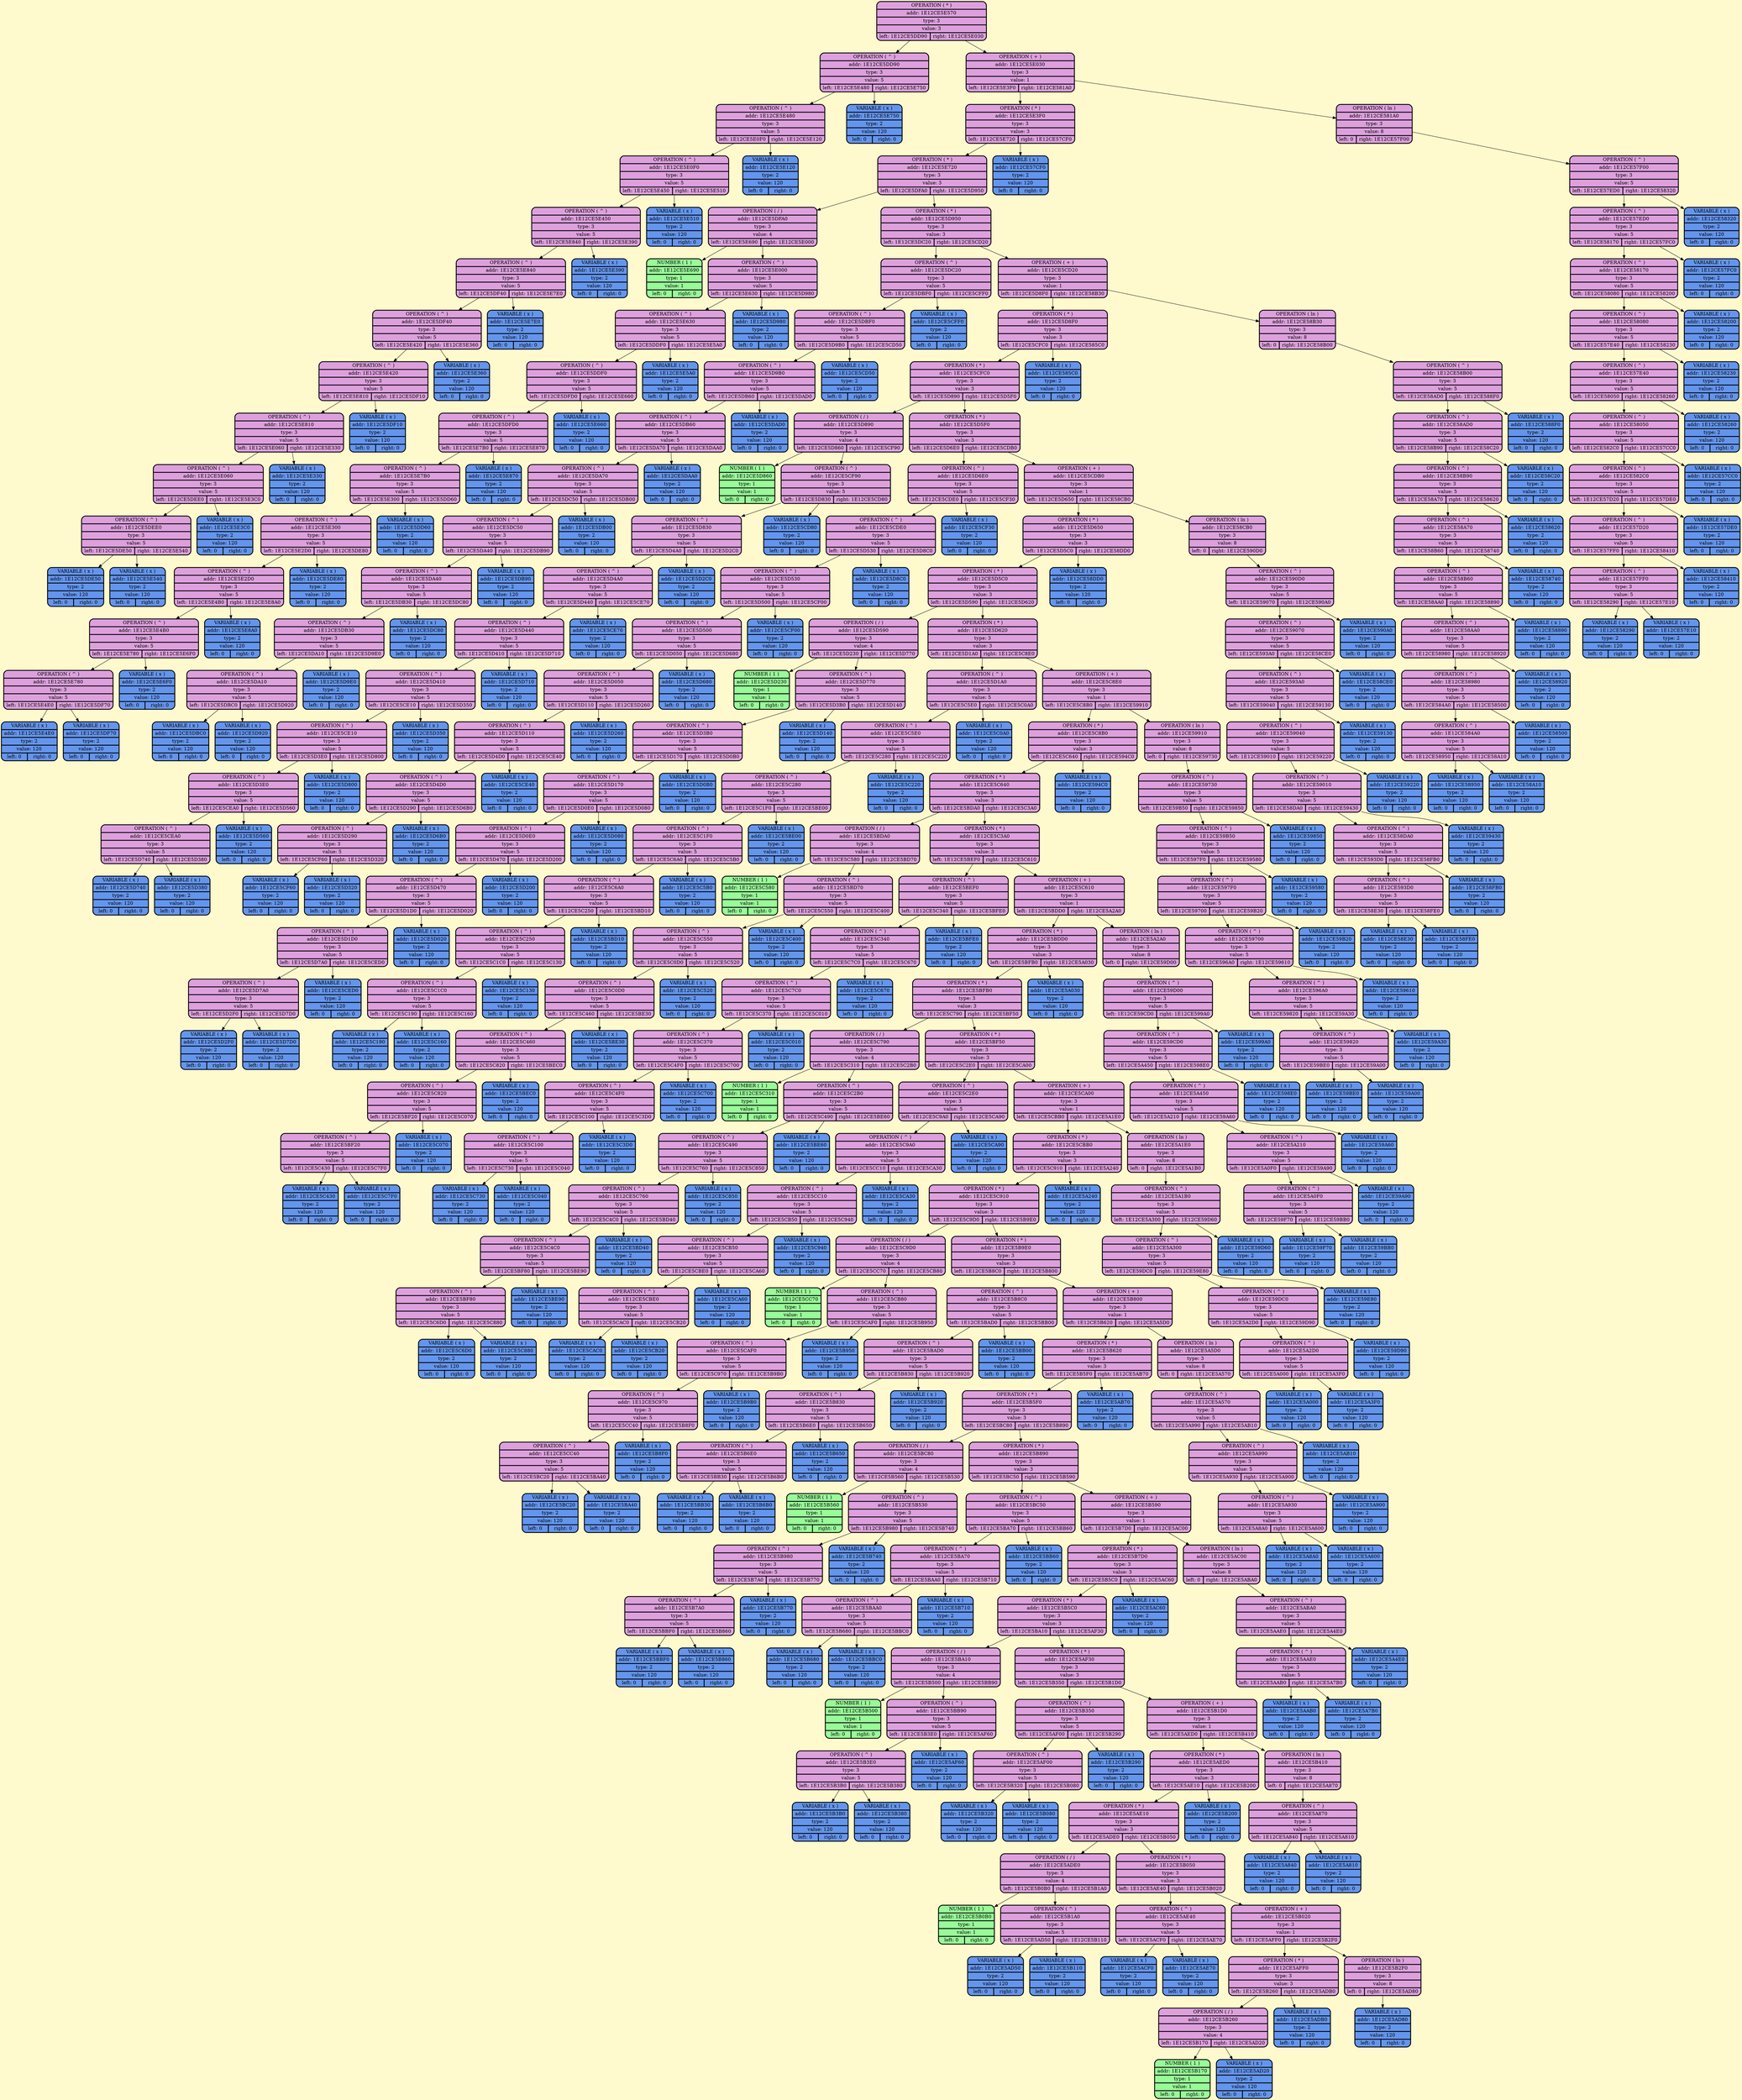 digraph
{
    node [ style = filled, fontcolor=darkblue, fillcolor=peachpuff, color="#252A34", penwidth = 2.5 ];
    bgcolor = "lemonchiffon";

node_000001e12ce5e570 [shape=Mrecord; style = filled; fillcolor=plum; color = "#000000"; fontcolor = "#000000";label=" {OPERATION ( * ) | addr: 1E12CE5E570 | type: 3 | value: 3 | {left: 1E12CE5DD90 | right: 1E12CE5E030}} "];
node_000001e12ce5dd90 [shape=Mrecord; style = filled; fillcolor=plum; color = "#000000"; fontcolor = "#000000";label=" {OPERATION ( ^ ) | addr: 1E12CE5DD90 | type: 3 | value: 5 | {left: 1E12CE5E480 | right: 1E12CE5E750}} "];
node_000001e12ce5e480 [shape=Mrecord; style = filled; fillcolor=plum; color = "#000000"; fontcolor = "#000000";label=" {OPERATION ( ^ ) | addr: 1E12CE5E480 | type: 3 | value: 5 | {left: 1E12CE5E0F0 | right: 1E12CE5E120}} "];
node_000001e12ce5e0f0 [shape=Mrecord; style = filled; fillcolor=plum; color = "#000000"; fontcolor = "#000000";label=" {OPERATION ( ^ ) | addr: 1E12CE5E0F0 | type: 3 | value: 5 | {left: 1E12CE5E450 | right: 1E12CE5E510}} "];
node_000001e12ce5e450 [shape=Mrecord; style = filled; fillcolor=plum; color = "#000000"; fontcolor = "#000000";label=" {OPERATION ( ^ ) | addr: 1E12CE5E450 | type: 3 | value: 5 | {left: 1E12CE5E840 | right: 1E12CE5E390}} "];
node_000001e12ce5e840 [shape=Mrecord; style = filled; fillcolor=plum; color = "#000000"; fontcolor = "#000000";label=" {OPERATION ( ^ ) | addr: 1E12CE5E840 | type: 3 | value: 5 | {left: 1E12CE5DF40 | right: 1E12CE5E7E0}} "];
node_000001e12ce5df40 [shape=Mrecord; style = filled; fillcolor=plum; color = "#000000"; fontcolor = "#000000";label=" {OPERATION ( ^ ) | addr: 1E12CE5DF40 | type: 3 | value: 5 | {left: 1E12CE5E420 | right: 1E12CE5E360}} "];
node_000001e12ce5e420 [shape=Mrecord; style = filled; fillcolor=plum; color = "#000000"; fontcolor = "#000000";label=" {OPERATION ( ^ ) | addr: 1E12CE5E420 | type: 3 | value: 5 | {left: 1E12CE5E810 | right: 1E12CE5DF10}} "];
node_000001e12ce5e810 [shape=Mrecord; style = filled; fillcolor=plum; color = "#000000"; fontcolor = "#000000";label=" {OPERATION ( ^ ) | addr: 1E12CE5E810 | type: 3 | value: 5 | {left: 1E12CE5E060 | right: 1E12CE5E330}} "];
node_000001e12ce5e060 [shape=Mrecord; style = filled; fillcolor=plum; color = "#000000"; fontcolor = "#000000";label=" {OPERATION ( ^ ) | addr: 1E12CE5E060 | type: 3 | value: 5 | {left: 1E12CE5DEE0 | right: 1E12CE5E3C0}} "];
node_000001e12ce5dee0 [shape=Mrecord; style = filled; fillcolor=plum; color = "#000000"; fontcolor = "#000000";label=" {OPERATION ( ^ ) | addr: 1E12CE5DEE0 | type: 3 | value: 5 | {left: 1E12CE5DE50 | right: 1E12CE5E540}} "];
    node_000001e12ce5de50 [shape=Mrecord; style = filled; fillcolor = cornflowerblue; color = "#000000"; fontcolor = "#000000";  label=" {VARIABLE ( x )| addr: 1E12CE5DE50 | type: 2| value: 120 | {left: 0 | right: 0}} "];
    node_000001e12ce5e540 [shape=Mrecord; style = filled; fillcolor = cornflowerblue; color = "#000000"; fontcolor = "#000000";  label=" {VARIABLE ( x )| addr: 1E12CE5E540 | type: 2| value: 120 | {left: 0 | right: 0}} "];
    node_000001e12ce5e3c0 [shape=Mrecord; style = filled; fillcolor = cornflowerblue; color = "#000000"; fontcolor = "#000000";  label=" {VARIABLE ( x )| addr: 1E12CE5E3C0 | type: 2| value: 120 | {left: 0 | right: 0}} "];
    node_000001e12ce5e330 [shape=Mrecord; style = filled; fillcolor = cornflowerblue; color = "#000000"; fontcolor = "#000000";  label=" {VARIABLE ( x )| addr: 1E12CE5E330 | type: 2| value: 120 | {left: 0 | right: 0}} "];
    node_000001e12ce5df10 [shape=Mrecord; style = filled; fillcolor = cornflowerblue; color = "#000000"; fontcolor = "#000000";  label=" {VARIABLE ( x )| addr: 1E12CE5DF10 | type: 2| value: 120 | {left: 0 | right: 0}} "];
    node_000001e12ce5e360 [shape=Mrecord; style = filled; fillcolor = cornflowerblue; color = "#000000"; fontcolor = "#000000";  label=" {VARIABLE ( x )| addr: 1E12CE5E360 | type: 2| value: 120 | {left: 0 | right: 0}} "];
    node_000001e12ce5e7e0 [shape=Mrecord; style = filled; fillcolor = cornflowerblue; color = "#000000"; fontcolor = "#000000";  label=" {VARIABLE ( x )| addr: 1E12CE5E7E0 | type: 2| value: 120 | {left: 0 | right: 0}} "];
    node_000001e12ce5e390 [shape=Mrecord; style = filled; fillcolor = cornflowerblue; color = "#000000"; fontcolor = "#000000";  label=" {VARIABLE ( x )| addr: 1E12CE5E390 | type: 2| value: 120 | {left: 0 | right: 0}} "];
    node_000001e12ce5e510 [shape=Mrecord; style = filled; fillcolor = cornflowerblue; color = "#000000"; fontcolor = "#000000";  label=" {VARIABLE ( x )| addr: 1E12CE5E510 | type: 2| value: 120 | {left: 0 | right: 0}} "];
    node_000001e12ce5e120 [shape=Mrecord; style = filled; fillcolor = cornflowerblue; color = "#000000"; fontcolor = "#000000";  label=" {VARIABLE ( x )| addr: 1E12CE5E120 | type: 2| value: 120 | {left: 0 | right: 0}} "];
    node_000001e12ce5e750 [shape=Mrecord; style = filled; fillcolor = cornflowerblue; color = "#000000"; fontcolor = "#000000";  label=" {VARIABLE ( x )| addr: 1E12CE5E750 | type: 2| value: 120 | {left: 0 | right: 0}} "];
node_000001e12ce5e030 [shape=Mrecord; style = filled; fillcolor=plum; color = "#000000"; fontcolor = "#000000";label=" {OPERATION ( + ) | addr: 1E12CE5E030 | type: 3 | value: 1 | {left: 1E12CE5E3F0 | right: 1E12CE581A0}} "];
node_000001e12ce5e3f0 [shape=Mrecord; style = filled; fillcolor=plum; color = "#000000"; fontcolor = "#000000";label=" {OPERATION ( * ) | addr: 1E12CE5E3F0 | type: 3 | value: 3 | {left: 1E12CE5E720 | right: 1E12CE57CF0}} "];
node_000001e12ce5e720 [shape=Mrecord; style = filled; fillcolor=plum; color = "#000000"; fontcolor = "#000000";label=" {OPERATION ( * ) | addr: 1E12CE5E720 | type: 3 | value: 3 | {left: 1E12CE5DFA0 | right: 1E12CE5D950}} "];
node_000001e12ce5dfa0 [shape=Mrecord; style = filled; fillcolor=plum; color = "#000000"; fontcolor = "#000000";label=" {OPERATION ( / ) | addr: 1E12CE5DFA0 | type: 3 | value: 4 | {left: 1E12CE5E690 | right: 1E12CE5E000}} "];
    node_000001e12ce5e690 [shape=Mrecord; style = filled; fillcolor = palegreen; color = "#000000"; fontcolor = "#000000";  label=" {NUMBER ( 1 )| addr: 1E12CE5E690 | type: 1| value: 1 | {left: 0 | right: 0}} "];
node_000001e12ce5e000 [shape=Mrecord; style = filled; fillcolor=plum; color = "#000000"; fontcolor = "#000000";label=" {OPERATION ( ^ ) | addr: 1E12CE5E000 | type: 3 | value: 5 | {left: 1E12CE5E630 | right: 1E12CE5D980}} "];
node_000001e12ce5e630 [shape=Mrecord; style = filled; fillcolor=plum; color = "#000000"; fontcolor = "#000000";label=" {OPERATION ( ^ ) | addr: 1E12CE5E630 | type: 3 | value: 5 | {left: 1E12CE5DDF0 | right: 1E12CE5E5A0}} "];
node_000001e12ce5ddf0 [shape=Mrecord; style = filled; fillcolor=plum; color = "#000000"; fontcolor = "#000000";label=" {OPERATION ( ^ ) | addr: 1E12CE5DDF0 | type: 3 | value: 5 | {left: 1E12CE5DFD0 | right: 1E12CE5E660}} "];
node_000001e12ce5dfd0 [shape=Mrecord; style = filled; fillcolor=plum; color = "#000000"; fontcolor = "#000000";label=" {OPERATION ( ^ ) | addr: 1E12CE5DFD0 | type: 3 | value: 5 | {left: 1E12CE5E7B0 | right: 1E12CE5E870}} "];
node_000001e12ce5e7b0 [shape=Mrecord; style = filled; fillcolor=plum; color = "#000000"; fontcolor = "#000000";label=" {OPERATION ( ^ ) | addr: 1E12CE5E7B0 | type: 3 | value: 5 | {left: 1E12CE5E300 | right: 1E12CE5DD60}} "];
node_000001e12ce5e300 [shape=Mrecord; style = filled; fillcolor=plum; color = "#000000"; fontcolor = "#000000";label=" {OPERATION ( ^ ) | addr: 1E12CE5E300 | type: 3 | value: 5 | {left: 1E12CE5E2D0 | right: 1E12CE5DE80}} "];
node_000001e12ce5e2d0 [shape=Mrecord; style = filled; fillcolor=plum; color = "#000000"; fontcolor = "#000000";label=" {OPERATION ( ^ ) | addr: 1E12CE5E2D0 | type: 3 | value: 5 | {left: 1E12CE5E4B0 | right: 1E12CE5E8A0}} "];
node_000001e12ce5e4b0 [shape=Mrecord; style = filled; fillcolor=plum; color = "#000000"; fontcolor = "#000000";label=" {OPERATION ( ^ ) | addr: 1E12CE5E4B0 | type: 3 | value: 5 | {left: 1E12CE5E780 | right: 1E12CE5E6F0}} "];
node_000001e12ce5e780 [shape=Mrecord; style = filled; fillcolor=plum; color = "#000000"; fontcolor = "#000000";label=" {OPERATION ( ^ ) | addr: 1E12CE5E780 | type: 3 | value: 5 | {left: 1E12CE5E4E0 | right: 1E12CE5DF70}} "];
    node_000001e12ce5e4e0 [shape=Mrecord; style = filled; fillcolor = cornflowerblue; color = "#000000"; fontcolor = "#000000";  label=" {VARIABLE ( x )| addr: 1E12CE5E4E0 | type: 2| value: 120 | {left: 0 | right: 0}} "];
    node_000001e12ce5df70 [shape=Mrecord; style = filled; fillcolor = cornflowerblue; color = "#000000"; fontcolor = "#000000";  label=" {VARIABLE ( x )| addr: 1E12CE5DF70 | type: 2| value: 120 | {left: 0 | right: 0}} "];
    node_000001e12ce5e6f0 [shape=Mrecord; style = filled; fillcolor = cornflowerblue; color = "#000000"; fontcolor = "#000000";  label=" {VARIABLE ( x )| addr: 1E12CE5E6F0 | type: 2| value: 120 | {left: 0 | right: 0}} "];
    node_000001e12ce5e8a0 [shape=Mrecord; style = filled; fillcolor = cornflowerblue; color = "#000000"; fontcolor = "#000000";  label=" {VARIABLE ( x )| addr: 1E12CE5E8A0 | type: 2| value: 120 | {left: 0 | right: 0}} "];
    node_000001e12ce5de80 [shape=Mrecord; style = filled; fillcolor = cornflowerblue; color = "#000000"; fontcolor = "#000000";  label=" {VARIABLE ( x )| addr: 1E12CE5DE80 | type: 2| value: 120 | {left: 0 | right: 0}} "];
    node_000001e12ce5dd60 [shape=Mrecord; style = filled; fillcolor = cornflowerblue; color = "#000000"; fontcolor = "#000000";  label=" {VARIABLE ( x )| addr: 1E12CE5DD60 | type: 2| value: 120 | {left: 0 | right: 0}} "];
    node_000001e12ce5e870 [shape=Mrecord; style = filled; fillcolor = cornflowerblue; color = "#000000"; fontcolor = "#000000";  label=" {VARIABLE ( x )| addr: 1E12CE5E870 | type: 2| value: 120 | {left: 0 | right: 0}} "];
    node_000001e12ce5e660 [shape=Mrecord; style = filled; fillcolor = cornflowerblue; color = "#000000"; fontcolor = "#000000";  label=" {VARIABLE ( x )| addr: 1E12CE5E660 | type: 2| value: 120 | {left: 0 | right: 0}} "];
    node_000001e12ce5e5a0 [shape=Mrecord; style = filled; fillcolor = cornflowerblue; color = "#000000"; fontcolor = "#000000";  label=" {VARIABLE ( x )| addr: 1E12CE5E5A0 | type: 2| value: 120 | {left: 0 | right: 0}} "];
    node_000001e12ce5d980 [shape=Mrecord; style = filled; fillcolor = cornflowerblue; color = "#000000"; fontcolor = "#000000";  label=" {VARIABLE ( x )| addr: 1E12CE5D980 | type: 2| value: 120 | {left: 0 | right: 0}} "];
node_000001e12ce5d950 [shape=Mrecord; style = filled; fillcolor=plum; color = "#000000"; fontcolor = "#000000";label=" {OPERATION ( * ) | addr: 1E12CE5D950 | type: 3 | value: 3 | {left: 1E12CE5DC20 | right: 1E12CE5CD20}} "];
node_000001e12ce5dc20 [shape=Mrecord; style = filled; fillcolor=plum; color = "#000000"; fontcolor = "#000000";label=" {OPERATION ( ^ ) | addr: 1E12CE5DC20 | type: 3 | value: 5 | {left: 1E12CE5DBF0 | right: 1E12CE5CFF0}} "];
node_000001e12ce5dbf0 [shape=Mrecord; style = filled; fillcolor=plum; color = "#000000"; fontcolor = "#000000";label=" {OPERATION ( ^ ) | addr: 1E12CE5DBF0 | type: 3 | value: 5 | {left: 1E12CE5D9B0 | right: 1E12CE5CD50}} "];
node_000001e12ce5d9b0 [shape=Mrecord; style = filled; fillcolor=plum; color = "#000000"; fontcolor = "#000000";label=" {OPERATION ( ^ ) | addr: 1E12CE5D9B0 | type: 3 | value: 5 | {left: 1E12CE5DB60 | right: 1E12CE5DAD0}} "];
node_000001e12ce5db60 [shape=Mrecord; style = filled; fillcolor=plum; color = "#000000"; fontcolor = "#000000";label=" {OPERATION ( ^ ) | addr: 1E12CE5DB60 | type: 3 | value: 5 | {left: 1E12CE5DA70 | right: 1E12CE5DAA0}} "];
node_000001e12ce5da70 [shape=Mrecord; style = filled; fillcolor=plum; color = "#000000"; fontcolor = "#000000";label=" {OPERATION ( ^ ) | addr: 1E12CE5DA70 | type: 3 | value: 5 | {left: 1E12CE5DC50 | right: 1E12CE5DB00}} "];
node_000001e12ce5dc50 [shape=Mrecord; style = filled; fillcolor=plum; color = "#000000"; fontcolor = "#000000";label=" {OPERATION ( ^ ) | addr: 1E12CE5DC50 | type: 3 | value: 5 | {left: 1E12CE5DA40 | right: 1E12CE5DB90}} "];
node_000001e12ce5da40 [shape=Mrecord; style = filled; fillcolor=plum; color = "#000000"; fontcolor = "#000000";label=" {OPERATION ( ^ ) | addr: 1E12CE5DA40 | type: 3 | value: 5 | {left: 1E12CE5DB30 | right: 1E12CE5DC80}} "];
node_000001e12ce5db30 [shape=Mrecord; style = filled; fillcolor=plum; color = "#000000"; fontcolor = "#000000";label=" {OPERATION ( ^ ) | addr: 1E12CE5DB30 | type: 3 | value: 5 | {left: 1E12CE5DA10 | right: 1E12CE5D9E0}} "];
node_000001e12ce5da10 [shape=Mrecord; style = filled; fillcolor=plum; color = "#000000"; fontcolor = "#000000";label=" {OPERATION ( ^ ) | addr: 1E12CE5DA10 | type: 3 | value: 5 | {left: 1E12CE5DBC0 | right: 1E12CE5D920}} "];
    node_000001e12ce5dbc0 [shape=Mrecord; style = filled; fillcolor = cornflowerblue; color = "#000000"; fontcolor = "#000000";  label=" {VARIABLE ( x )| addr: 1E12CE5DBC0 | type: 2| value: 120 | {left: 0 | right: 0}} "];
    node_000001e12ce5d920 [shape=Mrecord; style = filled; fillcolor = cornflowerblue; color = "#000000"; fontcolor = "#000000";  label=" {VARIABLE ( x )| addr: 1E12CE5D920 | type: 2| value: 120 | {left: 0 | right: 0}} "];
    node_000001e12ce5d9e0 [shape=Mrecord; style = filled; fillcolor = cornflowerblue; color = "#000000"; fontcolor = "#000000";  label=" {VARIABLE ( x )| addr: 1E12CE5D9E0 | type: 2| value: 120 | {left: 0 | right: 0}} "];
    node_000001e12ce5dc80 [shape=Mrecord; style = filled; fillcolor = cornflowerblue; color = "#000000"; fontcolor = "#000000";  label=" {VARIABLE ( x )| addr: 1E12CE5DC80 | type: 2| value: 120 | {left: 0 | right: 0}} "];
    node_000001e12ce5db90 [shape=Mrecord; style = filled; fillcolor = cornflowerblue; color = "#000000"; fontcolor = "#000000";  label=" {VARIABLE ( x )| addr: 1E12CE5DB90 | type: 2| value: 120 | {left: 0 | right: 0}} "];
    node_000001e12ce5db00 [shape=Mrecord; style = filled; fillcolor = cornflowerblue; color = "#000000"; fontcolor = "#000000";  label=" {VARIABLE ( x )| addr: 1E12CE5DB00 | type: 2| value: 120 | {left: 0 | right: 0}} "];
    node_000001e12ce5daa0 [shape=Mrecord; style = filled; fillcolor = cornflowerblue; color = "#000000"; fontcolor = "#000000";  label=" {VARIABLE ( x )| addr: 1E12CE5DAA0 | type: 2| value: 120 | {left: 0 | right: 0}} "];
    node_000001e12ce5dad0 [shape=Mrecord; style = filled; fillcolor = cornflowerblue; color = "#000000"; fontcolor = "#000000";  label=" {VARIABLE ( x )| addr: 1E12CE5DAD0 | type: 2| value: 120 | {left: 0 | right: 0}} "];
    node_000001e12ce5cd50 [shape=Mrecord; style = filled; fillcolor = cornflowerblue; color = "#000000"; fontcolor = "#000000";  label=" {VARIABLE ( x )| addr: 1E12CE5CD50 | type: 2| value: 120 | {left: 0 | right: 0}} "];
    node_000001e12ce5cff0 [shape=Mrecord; style = filled; fillcolor = cornflowerblue; color = "#000000"; fontcolor = "#000000";  label=" {VARIABLE ( x )| addr: 1E12CE5CFF0 | type: 2| value: 120 | {left: 0 | right: 0}} "];
node_000001e12ce5cd20 [shape=Mrecord; style = filled; fillcolor=plum; color = "#000000"; fontcolor = "#000000";label=" {OPERATION ( + ) | addr: 1E12CE5CD20 | type: 3 | value: 1 | {left: 1E12CE5D8F0 | right: 1E12CE58B30}} "];
node_000001e12ce5d8f0 [shape=Mrecord; style = filled; fillcolor=plum; color = "#000000"; fontcolor = "#000000";label=" {OPERATION ( * ) | addr: 1E12CE5D8F0 | type: 3 | value: 3 | {left: 1E12CE5CFC0 | right: 1E12CE585C0}} "];
node_000001e12ce5cfc0 [shape=Mrecord; style = filled; fillcolor=plum; color = "#000000"; fontcolor = "#000000";label=" {OPERATION ( * ) | addr: 1E12CE5CFC0 | type: 3 | value: 3 | {left: 1E12CE5D890 | right: 1E12CE5D5F0}} "];
node_000001e12ce5d890 [shape=Mrecord; style = filled; fillcolor=plum; color = "#000000"; fontcolor = "#000000";label=" {OPERATION ( / ) | addr: 1E12CE5D890 | type: 3 | value: 4 | {left: 1E12CE5D860 | right: 1E12CE5CF90}} "];
    node_000001e12ce5d860 [shape=Mrecord; style = filled; fillcolor = palegreen; color = "#000000"; fontcolor = "#000000";  label=" {NUMBER ( 1 )| addr: 1E12CE5D860 | type: 1| value: 1 | {left: 0 | right: 0}} "];
node_000001e12ce5cf90 [shape=Mrecord; style = filled; fillcolor=plum; color = "#000000"; fontcolor = "#000000";label=" {OPERATION ( ^ ) | addr: 1E12CE5CF90 | type: 3 | value: 5 | {left: 1E12CE5D830 | right: 1E12CE5CD80}} "];
node_000001e12ce5d830 [shape=Mrecord; style = filled; fillcolor=plum; color = "#000000"; fontcolor = "#000000";label=" {OPERATION ( ^ ) | addr: 1E12CE5D830 | type: 3 | value: 5 | {left: 1E12CE5D4A0 | right: 1E12CE5D2C0}} "];
node_000001e12ce5d4a0 [shape=Mrecord; style = filled; fillcolor=plum; color = "#000000"; fontcolor = "#000000";label=" {OPERATION ( ^ ) | addr: 1E12CE5D4A0 | type: 3 | value: 5 | {left: 1E12CE5D440 | right: 1E12CE5CE70}} "];
node_000001e12ce5d440 [shape=Mrecord; style = filled; fillcolor=plum; color = "#000000"; fontcolor = "#000000";label=" {OPERATION ( ^ ) | addr: 1E12CE5D440 | type: 3 | value: 5 | {left: 1E12CE5D410 | right: 1E12CE5D710}} "];
node_000001e12ce5d410 [shape=Mrecord; style = filled; fillcolor=plum; color = "#000000"; fontcolor = "#000000";label=" {OPERATION ( ^ ) | addr: 1E12CE5D410 | type: 3 | value: 5 | {left: 1E12CE5CE10 | right: 1E12CE5D350}} "];
node_000001e12ce5ce10 [shape=Mrecord; style = filled; fillcolor=plum; color = "#000000"; fontcolor = "#000000";label=" {OPERATION ( ^ ) | addr: 1E12CE5CE10 | type: 3 | value: 5 | {left: 1E12CE5D3E0 | right: 1E12CE5D800}} "];
node_000001e12ce5d3e0 [shape=Mrecord; style = filled; fillcolor=plum; color = "#000000"; fontcolor = "#000000";label=" {OPERATION ( ^ ) | addr: 1E12CE5D3E0 | type: 3 | value: 5 | {left: 1E12CE5CEA0 | right: 1E12CE5D560}} "];
node_000001e12ce5cea0 [shape=Mrecord; style = filled; fillcolor=plum; color = "#000000"; fontcolor = "#000000";label=" {OPERATION ( ^ ) | addr: 1E12CE5CEA0 | type: 3 | value: 5 | {left: 1E12CE5D740 | right: 1E12CE5D380}} "];
    node_000001e12ce5d740 [shape=Mrecord; style = filled; fillcolor = cornflowerblue; color = "#000000"; fontcolor = "#000000";  label=" {VARIABLE ( x )| addr: 1E12CE5D740 | type: 2| value: 120 | {left: 0 | right: 0}} "];
    node_000001e12ce5d380 [shape=Mrecord; style = filled; fillcolor = cornflowerblue; color = "#000000"; fontcolor = "#000000";  label=" {VARIABLE ( x )| addr: 1E12CE5D380 | type: 2| value: 120 | {left: 0 | right: 0}} "];
    node_000001e12ce5d560 [shape=Mrecord; style = filled; fillcolor = cornflowerblue; color = "#000000"; fontcolor = "#000000";  label=" {VARIABLE ( x )| addr: 1E12CE5D560 | type: 2| value: 120 | {left: 0 | right: 0}} "];
    node_000001e12ce5d800 [shape=Mrecord; style = filled; fillcolor = cornflowerblue; color = "#000000"; fontcolor = "#000000";  label=" {VARIABLE ( x )| addr: 1E12CE5D800 | type: 2| value: 120 | {left: 0 | right: 0}} "];
    node_000001e12ce5d350 [shape=Mrecord; style = filled; fillcolor = cornflowerblue; color = "#000000"; fontcolor = "#000000";  label=" {VARIABLE ( x )| addr: 1E12CE5D350 | type: 2| value: 120 | {left: 0 | right: 0}} "];
    node_000001e12ce5d710 [shape=Mrecord; style = filled; fillcolor = cornflowerblue; color = "#000000"; fontcolor = "#000000";  label=" {VARIABLE ( x )| addr: 1E12CE5D710 | type: 2| value: 120 | {left: 0 | right: 0}} "];
    node_000001e12ce5ce70 [shape=Mrecord; style = filled; fillcolor = cornflowerblue; color = "#000000"; fontcolor = "#000000";  label=" {VARIABLE ( x )| addr: 1E12CE5CE70 | type: 2| value: 120 | {left: 0 | right: 0}} "];
    node_000001e12ce5d2c0 [shape=Mrecord; style = filled; fillcolor = cornflowerblue; color = "#000000"; fontcolor = "#000000";  label=" {VARIABLE ( x )| addr: 1E12CE5D2C0 | type: 2| value: 120 | {left: 0 | right: 0}} "];
    node_000001e12ce5cd80 [shape=Mrecord; style = filled; fillcolor = cornflowerblue; color = "#000000"; fontcolor = "#000000";  label=" {VARIABLE ( x )| addr: 1E12CE5CD80 | type: 2| value: 120 | {left: 0 | right: 0}} "];
node_000001e12ce5d5f0 [shape=Mrecord; style = filled; fillcolor=plum; color = "#000000"; fontcolor = "#000000";label=" {OPERATION ( * ) | addr: 1E12CE5D5F0 | type: 3 | value: 3 | {left: 1E12CE5D6E0 | right: 1E12CE5CDB0}} "];
node_000001e12ce5d6e0 [shape=Mrecord; style = filled; fillcolor=plum; color = "#000000"; fontcolor = "#000000";label=" {OPERATION ( ^ ) | addr: 1E12CE5D6E0 | type: 3 | value: 5 | {left: 1E12CE5CDE0 | right: 1E12CE5CF30}} "];
node_000001e12ce5cde0 [shape=Mrecord; style = filled; fillcolor=plum; color = "#000000"; fontcolor = "#000000";label=" {OPERATION ( ^ ) | addr: 1E12CE5CDE0 | type: 3 | value: 5 | {left: 1E12CE5D530 | right: 1E12CE5D8C0}} "];
node_000001e12ce5d530 [shape=Mrecord; style = filled; fillcolor=plum; color = "#000000"; fontcolor = "#000000";label=" {OPERATION ( ^ ) | addr: 1E12CE5D530 | type: 3 | value: 5 | {left: 1E12CE5D500 | right: 1E12CE5CF00}} "];
node_000001e12ce5d500 [shape=Mrecord; style = filled; fillcolor=plum; color = "#000000"; fontcolor = "#000000";label=" {OPERATION ( ^ ) | addr: 1E12CE5D500 | type: 3 | value: 5 | {left: 1E12CE5D050 | right: 1E12CE5D680}} "];
node_000001e12ce5d050 [shape=Mrecord; style = filled; fillcolor=plum; color = "#000000"; fontcolor = "#000000";label=" {OPERATION ( ^ ) | addr: 1E12CE5D050 | type: 3 | value: 5 | {left: 1E12CE5D110 | right: 1E12CE5D260}} "];
node_000001e12ce5d110 [shape=Mrecord; style = filled; fillcolor=plum; color = "#000000"; fontcolor = "#000000";label=" {OPERATION ( ^ ) | addr: 1E12CE5D110 | type: 3 | value: 5 | {left: 1E12CE5D4D0 | right: 1E12CE5CE40}} "];
node_000001e12ce5d4d0 [shape=Mrecord; style = filled; fillcolor=plum; color = "#000000"; fontcolor = "#000000";label=" {OPERATION ( ^ ) | addr: 1E12CE5D4D0 | type: 3 | value: 5 | {left: 1E12CE5D290 | right: 1E12CE5D6B0}} "];
node_000001e12ce5d290 [shape=Mrecord; style = filled; fillcolor=plum; color = "#000000"; fontcolor = "#000000";label=" {OPERATION ( ^ ) | addr: 1E12CE5D290 | type: 3 | value: 5 | {left: 1E12CE5CF60 | right: 1E12CE5D320}} "];
    node_000001e12ce5cf60 [shape=Mrecord; style = filled; fillcolor = cornflowerblue; color = "#000000"; fontcolor = "#000000";  label=" {VARIABLE ( x )| addr: 1E12CE5CF60 | type: 2| value: 120 | {left: 0 | right: 0}} "];
    node_000001e12ce5d320 [shape=Mrecord; style = filled; fillcolor = cornflowerblue; color = "#000000"; fontcolor = "#000000";  label=" {VARIABLE ( x )| addr: 1E12CE5D320 | type: 2| value: 120 | {left: 0 | right: 0}} "];
    node_000001e12ce5d6b0 [shape=Mrecord; style = filled; fillcolor = cornflowerblue; color = "#000000"; fontcolor = "#000000";  label=" {VARIABLE ( x )| addr: 1E12CE5D6B0 | type: 2| value: 120 | {left: 0 | right: 0}} "];
    node_000001e12ce5ce40 [shape=Mrecord; style = filled; fillcolor = cornflowerblue; color = "#000000"; fontcolor = "#000000";  label=" {VARIABLE ( x )| addr: 1E12CE5CE40 | type: 2| value: 120 | {left: 0 | right: 0}} "];
    node_000001e12ce5d260 [shape=Mrecord; style = filled; fillcolor = cornflowerblue; color = "#000000"; fontcolor = "#000000";  label=" {VARIABLE ( x )| addr: 1E12CE5D260 | type: 2| value: 120 | {left: 0 | right: 0}} "];
    node_000001e12ce5d680 [shape=Mrecord; style = filled; fillcolor = cornflowerblue; color = "#000000"; fontcolor = "#000000";  label=" {VARIABLE ( x )| addr: 1E12CE5D680 | type: 2| value: 120 | {left: 0 | right: 0}} "];
    node_000001e12ce5cf00 [shape=Mrecord; style = filled; fillcolor = cornflowerblue; color = "#000000"; fontcolor = "#000000";  label=" {VARIABLE ( x )| addr: 1E12CE5CF00 | type: 2| value: 120 | {left: 0 | right: 0}} "];
    node_000001e12ce5d8c0 [shape=Mrecord; style = filled; fillcolor = cornflowerblue; color = "#000000"; fontcolor = "#000000";  label=" {VARIABLE ( x )| addr: 1E12CE5D8C0 | type: 2| value: 120 | {left: 0 | right: 0}} "];
    node_000001e12ce5cf30 [shape=Mrecord; style = filled; fillcolor = cornflowerblue; color = "#000000"; fontcolor = "#000000";  label=" {VARIABLE ( x )| addr: 1E12CE5CF30 | type: 2| value: 120 | {left: 0 | right: 0}} "];
node_000001e12ce5cdb0 [shape=Mrecord; style = filled; fillcolor=plum; color = "#000000"; fontcolor = "#000000";label=" {OPERATION ( + ) | addr: 1E12CE5CDB0 | type: 3 | value: 1 | {left: 1E12CE5D650 | right: 1E12CE58CB0}} "];
node_000001e12ce5d650 [shape=Mrecord; style = filled; fillcolor=plum; color = "#000000"; fontcolor = "#000000";label=" {OPERATION ( * ) | addr: 1E12CE5D650 | type: 3 | value: 3 | {left: 1E12CE5D5C0 | right: 1E12CE58DD0}} "];
node_000001e12ce5d5c0 [shape=Mrecord; style = filled; fillcolor=plum; color = "#000000"; fontcolor = "#000000";label=" {OPERATION ( * ) | addr: 1E12CE5D5C0 | type: 3 | value: 3 | {left: 1E12CE5D590 | right: 1E12CE5D620}} "];
node_000001e12ce5d590 [shape=Mrecord; style = filled; fillcolor=plum; color = "#000000"; fontcolor = "#000000";label=" {OPERATION ( / ) | addr: 1E12CE5D590 | type: 3 | value: 4 | {left: 1E12CE5D230 | right: 1E12CE5D770}} "];
    node_000001e12ce5d230 [shape=Mrecord; style = filled; fillcolor = palegreen; color = "#000000"; fontcolor = "#000000";  label=" {NUMBER ( 1 )| addr: 1E12CE5D230 | type: 1| value: 1 | {left: 0 | right: 0}} "];
node_000001e12ce5d770 [shape=Mrecord; style = filled; fillcolor=plum; color = "#000000"; fontcolor = "#000000";label=" {OPERATION ( ^ ) | addr: 1E12CE5D770 | type: 3 | value: 5 | {left: 1E12CE5D3B0 | right: 1E12CE5D140}} "];
node_000001e12ce5d3b0 [shape=Mrecord; style = filled; fillcolor=plum; color = "#000000"; fontcolor = "#000000";label=" {OPERATION ( ^ ) | addr: 1E12CE5D3B0 | type: 3 | value: 5 | {left: 1E12CE5D170 | right: 1E12CE5D0B0}} "];
node_000001e12ce5d170 [shape=Mrecord; style = filled; fillcolor=plum; color = "#000000"; fontcolor = "#000000";label=" {OPERATION ( ^ ) | addr: 1E12CE5D170 | type: 3 | value: 5 | {left: 1E12CE5D0E0 | right: 1E12CE5D080}} "];
node_000001e12ce5d0e0 [shape=Mrecord; style = filled; fillcolor=plum; color = "#000000"; fontcolor = "#000000";label=" {OPERATION ( ^ ) | addr: 1E12CE5D0E0 | type: 3 | value: 5 | {left: 1E12CE5D470 | right: 1E12CE5D200}} "];
node_000001e12ce5d470 [shape=Mrecord; style = filled; fillcolor=plum; color = "#000000"; fontcolor = "#000000";label=" {OPERATION ( ^ ) | addr: 1E12CE5D470 | type: 3 | value: 5 | {left: 1E12CE5D1D0 | right: 1E12CE5D020}} "];
node_000001e12ce5d1d0 [shape=Mrecord; style = filled; fillcolor=plum; color = "#000000"; fontcolor = "#000000";label=" {OPERATION ( ^ ) | addr: 1E12CE5D1D0 | type: 3 | value: 5 | {left: 1E12CE5D7A0 | right: 1E12CE5CED0}} "];
node_000001e12ce5d7a0 [shape=Mrecord; style = filled; fillcolor=plum; color = "#000000"; fontcolor = "#000000";label=" {OPERATION ( ^ ) | addr: 1E12CE5D7A0 | type: 3 | value: 5 | {left: 1E12CE5D2F0 | right: 1E12CE5D7D0}} "];
    node_000001e12ce5d2f0 [shape=Mrecord; style = filled; fillcolor = cornflowerblue; color = "#000000"; fontcolor = "#000000";  label=" {VARIABLE ( x )| addr: 1E12CE5D2F0 | type: 2| value: 120 | {left: 0 | right: 0}} "];
    node_000001e12ce5d7d0 [shape=Mrecord; style = filled; fillcolor = cornflowerblue; color = "#000000"; fontcolor = "#000000";  label=" {VARIABLE ( x )| addr: 1E12CE5D7D0 | type: 2| value: 120 | {left: 0 | right: 0}} "];
    node_000001e12ce5ced0 [shape=Mrecord; style = filled; fillcolor = cornflowerblue; color = "#000000"; fontcolor = "#000000";  label=" {VARIABLE ( x )| addr: 1E12CE5CED0 | type: 2| value: 120 | {left: 0 | right: 0}} "];
    node_000001e12ce5d020 [shape=Mrecord; style = filled; fillcolor = cornflowerblue; color = "#000000"; fontcolor = "#000000";  label=" {VARIABLE ( x )| addr: 1E12CE5D020 | type: 2| value: 120 | {left: 0 | right: 0}} "];
    node_000001e12ce5d200 [shape=Mrecord; style = filled; fillcolor = cornflowerblue; color = "#000000"; fontcolor = "#000000";  label=" {VARIABLE ( x )| addr: 1E12CE5D200 | type: 2| value: 120 | {left: 0 | right: 0}} "];
    node_000001e12ce5d080 [shape=Mrecord; style = filled; fillcolor = cornflowerblue; color = "#000000"; fontcolor = "#000000";  label=" {VARIABLE ( x )| addr: 1E12CE5D080 | type: 2| value: 120 | {left: 0 | right: 0}} "];
    node_000001e12ce5d0b0 [shape=Mrecord; style = filled; fillcolor = cornflowerblue; color = "#000000"; fontcolor = "#000000";  label=" {VARIABLE ( x )| addr: 1E12CE5D0B0 | type: 2| value: 120 | {left: 0 | right: 0}} "];
    node_000001e12ce5d140 [shape=Mrecord; style = filled; fillcolor = cornflowerblue; color = "#000000"; fontcolor = "#000000";  label=" {VARIABLE ( x )| addr: 1E12CE5D140 | type: 2| value: 120 | {left: 0 | right: 0}} "];
node_000001e12ce5d620 [shape=Mrecord; style = filled; fillcolor=plum; color = "#000000"; fontcolor = "#000000";label=" {OPERATION ( * ) | addr: 1E12CE5D620 | type: 3 | value: 3 | {left: 1E12CE5D1A0 | right: 1E12CE5C8E0}} "];
node_000001e12ce5d1a0 [shape=Mrecord; style = filled; fillcolor=plum; color = "#000000"; fontcolor = "#000000";label=" {OPERATION ( ^ ) | addr: 1E12CE5D1A0 | type: 3 | value: 5 | {left: 1E12CE5C5E0 | right: 1E12CE5C0A0}} "];
node_000001e12ce5c5e0 [shape=Mrecord; style = filled; fillcolor=plum; color = "#000000"; fontcolor = "#000000";label=" {OPERATION ( ^ ) | addr: 1E12CE5C5E0 | type: 3 | value: 5 | {left: 1E12CE5C280 | right: 1E12CE5C220}} "];
node_000001e12ce5c280 [shape=Mrecord; style = filled; fillcolor=plum; color = "#000000"; fontcolor = "#000000";label=" {OPERATION ( ^ ) | addr: 1E12CE5C280 | type: 3 | value: 5 | {left: 1E12CE5C1F0 | right: 1E12CE5BE00}} "];
node_000001e12ce5c1f0 [shape=Mrecord; style = filled; fillcolor=plum; color = "#000000"; fontcolor = "#000000";label=" {OPERATION ( ^ ) | addr: 1E12CE5C1F0 | type: 3 | value: 5 | {left: 1E12CE5C6A0 | right: 1E12CE5C5B0}} "];
node_000001e12ce5c6a0 [shape=Mrecord; style = filled; fillcolor=plum; color = "#000000"; fontcolor = "#000000";label=" {OPERATION ( ^ ) | addr: 1E12CE5C6A0 | type: 3 | value: 5 | {left: 1E12CE5C250 | right: 1E12CE5BD10}} "];
node_000001e12ce5c250 [shape=Mrecord; style = filled; fillcolor=plum; color = "#000000"; fontcolor = "#000000";label=" {OPERATION ( ^ ) | addr: 1E12CE5C250 | type: 3 | value: 5 | {left: 1E12CE5C1C0 | right: 1E12CE5C130}} "];
node_000001e12ce5c1c0 [shape=Mrecord; style = filled; fillcolor=plum; color = "#000000"; fontcolor = "#000000";label=" {OPERATION ( ^ ) | addr: 1E12CE5C1C0 | type: 3 | value: 5 | {left: 1E12CE5C190 | right: 1E12CE5C160}} "];
    node_000001e12ce5c190 [shape=Mrecord; style = filled; fillcolor = cornflowerblue; color = "#000000"; fontcolor = "#000000";  label=" {VARIABLE ( x )| addr: 1E12CE5C190 | type: 2| value: 120 | {left: 0 | right: 0}} "];
    node_000001e12ce5c160 [shape=Mrecord; style = filled; fillcolor = cornflowerblue; color = "#000000"; fontcolor = "#000000";  label=" {VARIABLE ( x )| addr: 1E12CE5C160 | type: 2| value: 120 | {left: 0 | right: 0}} "];
    node_000001e12ce5c130 [shape=Mrecord; style = filled; fillcolor = cornflowerblue; color = "#000000"; fontcolor = "#000000";  label=" {VARIABLE ( x )| addr: 1E12CE5C130 | type: 2| value: 120 | {left: 0 | right: 0}} "];
    node_000001e12ce5bd10 [shape=Mrecord; style = filled; fillcolor = cornflowerblue; color = "#000000"; fontcolor = "#000000";  label=" {VARIABLE ( x )| addr: 1E12CE5BD10 | type: 2| value: 120 | {left: 0 | right: 0}} "];
    node_000001e12ce5c5b0 [shape=Mrecord; style = filled; fillcolor = cornflowerblue; color = "#000000"; fontcolor = "#000000";  label=" {VARIABLE ( x )| addr: 1E12CE5C5B0 | type: 2| value: 120 | {left: 0 | right: 0}} "];
    node_000001e12ce5be00 [shape=Mrecord; style = filled; fillcolor = cornflowerblue; color = "#000000"; fontcolor = "#000000";  label=" {VARIABLE ( x )| addr: 1E12CE5BE00 | type: 2| value: 120 | {left: 0 | right: 0}} "];
    node_000001e12ce5c220 [shape=Mrecord; style = filled; fillcolor = cornflowerblue; color = "#000000"; fontcolor = "#000000";  label=" {VARIABLE ( x )| addr: 1E12CE5C220 | type: 2| value: 120 | {left: 0 | right: 0}} "];
    node_000001e12ce5c0a0 [shape=Mrecord; style = filled; fillcolor = cornflowerblue; color = "#000000"; fontcolor = "#000000";  label=" {VARIABLE ( x )| addr: 1E12CE5C0A0 | type: 2| value: 120 | {left: 0 | right: 0}} "];
node_000001e12ce5c8e0 [shape=Mrecord; style = filled; fillcolor=plum; color = "#000000"; fontcolor = "#000000";label=" {OPERATION ( + ) | addr: 1E12CE5C8E0 | type: 3 | value: 1 | {left: 1E12CE5C8B0 | right: 1E12CE59910}} "];
node_000001e12ce5c8b0 [shape=Mrecord; style = filled; fillcolor=plum; color = "#000000"; fontcolor = "#000000";label=" {OPERATION ( * ) | addr: 1E12CE5C8B0 | type: 3 | value: 3 | {left: 1E12CE5C640 | right: 1E12CE594C0}} "];
node_000001e12ce5c640 [shape=Mrecord; style = filled; fillcolor=plum; color = "#000000"; fontcolor = "#000000";label=" {OPERATION ( * ) | addr: 1E12CE5C640 | type: 3 | value: 3 | {left: 1E12CE5BDA0 | right: 1E12CE5C3A0}} "];
node_000001e12ce5bda0 [shape=Mrecord; style = filled; fillcolor=plum; color = "#000000"; fontcolor = "#000000";label=" {OPERATION ( / ) | addr: 1E12CE5BDA0 | type: 3 | value: 4 | {left: 1E12CE5C580 | right: 1E12CE5BD70}} "];
    node_000001e12ce5c580 [shape=Mrecord; style = filled; fillcolor = palegreen; color = "#000000"; fontcolor = "#000000";  label=" {NUMBER ( 1 )| addr: 1E12CE5C580 | type: 1| value: 1 | {left: 0 | right: 0}} "];
node_000001e12ce5bd70 [shape=Mrecord; style = filled; fillcolor=plum; color = "#000000"; fontcolor = "#000000";label=" {OPERATION ( ^ ) | addr: 1E12CE5BD70 | type: 3 | value: 5 | {left: 1E12CE5C550 | right: 1E12CE5C400}} "];
node_000001e12ce5c550 [shape=Mrecord; style = filled; fillcolor=plum; color = "#000000"; fontcolor = "#000000";label=" {OPERATION ( ^ ) | addr: 1E12CE5C550 | type: 3 | value: 5 | {left: 1E12CE5C0D0 | right: 1E12CE5C520}} "];
node_000001e12ce5c0d0 [shape=Mrecord; style = filled; fillcolor=plum; color = "#000000"; fontcolor = "#000000";label=" {OPERATION ( ^ ) | addr: 1E12CE5C0D0 | type: 3 | value: 5 | {left: 1E12CE5C460 | right: 1E12CE5BE30}} "];
node_000001e12ce5c460 [shape=Mrecord; style = filled; fillcolor=plum; color = "#000000"; fontcolor = "#000000";label=" {OPERATION ( ^ ) | addr: 1E12CE5C460 | type: 3 | value: 5 | {left: 1E12CE5C820 | right: 1E12CE5BEC0}} "];
node_000001e12ce5c820 [shape=Mrecord; style = filled; fillcolor=plum; color = "#000000"; fontcolor = "#000000";label=" {OPERATION ( ^ ) | addr: 1E12CE5C820 | type: 3 | value: 5 | {left: 1E12CE5BF20 | right: 1E12CE5C070}} "];
node_000001e12ce5bf20 [shape=Mrecord; style = filled; fillcolor=plum; color = "#000000"; fontcolor = "#000000";label=" {OPERATION ( ^ ) | addr: 1E12CE5BF20 | type: 3 | value: 5 | {left: 1E12CE5C430 | right: 1E12CE5C7F0}} "];
    node_000001e12ce5c430 [shape=Mrecord; style = filled; fillcolor = cornflowerblue; color = "#000000"; fontcolor = "#000000";  label=" {VARIABLE ( x )| addr: 1E12CE5C430 | type: 2| value: 120 | {left: 0 | right: 0}} "];
    node_000001e12ce5c7f0 [shape=Mrecord; style = filled; fillcolor = cornflowerblue; color = "#000000"; fontcolor = "#000000";  label=" {VARIABLE ( x )| addr: 1E12CE5C7F0 | type: 2| value: 120 | {left: 0 | right: 0}} "];
    node_000001e12ce5c070 [shape=Mrecord; style = filled; fillcolor = cornflowerblue; color = "#000000"; fontcolor = "#000000";  label=" {VARIABLE ( x )| addr: 1E12CE5C070 | type: 2| value: 120 | {left: 0 | right: 0}} "];
    node_000001e12ce5bec0 [shape=Mrecord; style = filled; fillcolor = cornflowerblue; color = "#000000"; fontcolor = "#000000";  label=" {VARIABLE ( x )| addr: 1E12CE5BEC0 | type: 2| value: 120 | {left: 0 | right: 0}} "];
    node_000001e12ce5be30 [shape=Mrecord; style = filled; fillcolor = cornflowerblue; color = "#000000"; fontcolor = "#000000";  label=" {VARIABLE ( x )| addr: 1E12CE5BE30 | type: 2| value: 120 | {left: 0 | right: 0}} "];
    node_000001e12ce5c520 [shape=Mrecord; style = filled; fillcolor = cornflowerblue; color = "#000000"; fontcolor = "#000000";  label=" {VARIABLE ( x )| addr: 1E12CE5C520 | type: 2| value: 120 | {left: 0 | right: 0}} "];
    node_000001e12ce5c400 [shape=Mrecord; style = filled; fillcolor = cornflowerblue; color = "#000000"; fontcolor = "#000000";  label=" {VARIABLE ( x )| addr: 1E12CE5C400 | type: 2| value: 120 | {left: 0 | right: 0}} "];
node_000001e12ce5c3a0 [shape=Mrecord; style = filled; fillcolor=plum; color = "#000000"; fontcolor = "#000000";label=" {OPERATION ( * ) | addr: 1E12CE5C3A0 | type: 3 | value: 3 | {left: 1E12CE5BEF0 | right: 1E12CE5C610}} "];
node_000001e12ce5bef0 [shape=Mrecord; style = filled; fillcolor=plum; color = "#000000"; fontcolor = "#000000";label=" {OPERATION ( ^ ) | addr: 1E12CE5BEF0 | type: 3 | value: 5 | {left: 1E12CE5C340 | right: 1E12CE5BFE0}} "];
node_000001e12ce5c340 [shape=Mrecord; style = filled; fillcolor=plum; color = "#000000"; fontcolor = "#000000";label=" {OPERATION ( ^ ) | addr: 1E12CE5C340 | type: 3 | value: 5 | {left: 1E12CE5C7C0 | right: 1E12CE5C670}} "];
node_000001e12ce5c7c0 [shape=Mrecord; style = filled; fillcolor=plum; color = "#000000"; fontcolor = "#000000";label=" {OPERATION ( ^ ) | addr: 1E12CE5C7C0 | type: 3 | value: 5 | {left: 1E12CE5C370 | right: 1E12CE5C010}} "];
node_000001e12ce5c370 [shape=Mrecord; style = filled; fillcolor=plum; color = "#000000"; fontcolor = "#000000";label=" {OPERATION ( ^ ) | addr: 1E12CE5C370 | type: 3 | value: 5 | {left: 1E12CE5C4F0 | right: 1E12CE5C700}} "];
node_000001e12ce5c4f0 [shape=Mrecord; style = filled; fillcolor=plum; color = "#000000"; fontcolor = "#000000";label=" {OPERATION ( ^ ) | addr: 1E12CE5C4F0 | type: 3 | value: 5 | {left: 1E12CE5C100 | right: 1E12CE5C3D0}} "];
node_000001e12ce5c100 [shape=Mrecord; style = filled; fillcolor=plum; color = "#000000"; fontcolor = "#000000";label=" {OPERATION ( ^ ) | addr: 1E12CE5C100 | type: 3 | value: 5 | {left: 1E12CE5C730 | right: 1E12CE5C040}} "];
    node_000001e12ce5c730 [shape=Mrecord; style = filled; fillcolor = cornflowerblue; color = "#000000"; fontcolor = "#000000";  label=" {VARIABLE ( x )| addr: 1E12CE5C730 | type: 2| value: 120 | {left: 0 | right: 0}} "];
    node_000001e12ce5c040 [shape=Mrecord; style = filled; fillcolor = cornflowerblue; color = "#000000"; fontcolor = "#000000";  label=" {VARIABLE ( x )| addr: 1E12CE5C040 | type: 2| value: 120 | {left: 0 | right: 0}} "];
    node_000001e12ce5c3d0 [shape=Mrecord; style = filled; fillcolor = cornflowerblue; color = "#000000"; fontcolor = "#000000";  label=" {VARIABLE ( x )| addr: 1E12CE5C3D0 | type: 2| value: 120 | {left: 0 | right: 0}} "];
    node_000001e12ce5c700 [shape=Mrecord; style = filled; fillcolor = cornflowerblue; color = "#000000"; fontcolor = "#000000";  label=" {VARIABLE ( x )| addr: 1E12CE5C700 | type: 2| value: 120 | {left: 0 | right: 0}} "];
    node_000001e12ce5c010 [shape=Mrecord; style = filled; fillcolor = cornflowerblue; color = "#000000"; fontcolor = "#000000";  label=" {VARIABLE ( x )| addr: 1E12CE5C010 | type: 2| value: 120 | {left: 0 | right: 0}} "];
    node_000001e12ce5c670 [shape=Mrecord; style = filled; fillcolor = cornflowerblue; color = "#000000"; fontcolor = "#000000";  label=" {VARIABLE ( x )| addr: 1E12CE5C670 | type: 2| value: 120 | {left: 0 | right: 0}} "];
    node_000001e12ce5bfe0 [shape=Mrecord; style = filled; fillcolor = cornflowerblue; color = "#000000"; fontcolor = "#000000";  label=" {VARIABLE ( x )| addr: 1E12CE5BFE0 | type: 2| value: 120 | {left: 0 | right: 0}} "];
node_000001e12ce5c610 [shape=Mrecord; style = filled; fillcolor=plum; color = "#000000"; fontcolor = "#000000";label=" {OPERATION ( + ) | addr: 1E12CE5C610 | type: 3 | value: 1 | {left: 1E12CE5BDD0 | right: 1E12CE5A2A0}} "];
node_000001e12ce5bdd0 [shape=Mrecord; style = filled; fillcolor=plum; color = "#000000"; fontcolor = "#000000";label=" {OPERATION ( * ) | addr: 1E12CE5BDD0 | type: 3 | value: 3 | {left: 1E12CE5BFB0 | right: 1E12CE5A030}} "];
node_000001e12ce5bfb0 [shape=Mrecord; style = filled; fillcolor=plum; color = "#000000"; fontcolor = "#000000";label=" {OPERATION ( * ) | addr: 1E12CE5BFB0 | type: 3 | value: 3 | {left: 1E12CE5C790 | right: 1E12CE5BF50}} "];
node_000001e12ce5c790 [shape=Mrecord; style = filled; fillcolor=plum; color = "#000000"; fontcolor = "#000000";label=" {OPERATION ( / ) | addr: 1E12CE5C790 | type: 3 | value: 4 | {left: 1E12CE5C310 | right: 1E12CE5C2B0}} "];
    node_000001e12ce5c310 [shape=Mrecord; style = filled; fillcolor = palegreen; color = "#000000"; fontcolor = "#000000";  label=" {NUMBER ( 1 )| addr: 1E12CE5C310 | type: 1| value: 1 | {left: 0 | right: 0}} "];
node_000001e12ce5c2b0 [shape=Mrecord; style = filled; fillcolor=plum; color = "#000000"; fontcolor = "#000000";label=" {OPERATION ( ^ ) | addr: 1E12CE5C2B0 | type: 3 | value: 5 | {left: 1E12CE5C490 | right: 1E12CE5BE60}} "];
node_000001e12ce5c490 [shape=Mrecord; style = filled; fillcolor=plum; color = "#000000"; fontcolor = "#000000";label=" {OPERATION ( ^ ) | addr: 1E12CE5C490 | type: 3 | value: 5 | {left: 1E12CE5C760 | right: 1E12CE5C850}} "];
node_000001e12ce5c760 [shape=Mrecord; style = filled; fillcolor=plum; color = "#000000"; fontcolor = "#000000";label=" {OPERATION ( ^ ) | addr: 1E12CE5C760 | type: 3 | value: 5 | {left: 1E12CE5C4C0 | right: 1E12CE5BD40}} "];
node_000001e12ce5c4c0 [shape=Mrecord; style = filled; fillcolor=plum; color = "#000000"; fontcolor = "#000000";label=" {OPERATION ( ^ ) | addr: 1E12CE5C4C0 | type: 3 | value: 5 | {left: 1E12CE5BF80 | right: 1E12CE5BE90}} "];
node_000001e12ce5bf80 [shape=Mrecord; style = filled; fillcolor=plum; color = "#000000"; fontcolor = "#000000";label=" {OPERATION ( ^ ) | addr: 1E12CE5BF80 | type: 3 | value: 5 | {left: 1E12CE5C6D0 | right: 1E12CE5C880}} "];
    node_000001e12ce5c6d0 [shape=Mrecord; style = filled; fillcolor = cornflowerblue; color = "#000000"; fontcolor = "#000000";  label=" {VARIABLE ( x )| addr: 1E12CE5C6D0 | type: 2| value: 120 | {left: 0 | right: 0}} "];
    node_000001e12ce5c880 [shape=Mrecord; style = filled; fillcolor = cornflowerblue; color = "#000000"; fontcolor = "#000000";  label=" {VARIABLE ( x )| addr: 1E12CE5C880 | type: 2| value: 120 | {left: 0 | right: 0}} "];
    node_000001e12ce5be90 [shape=Mrecord; style = filled; fillcolor = cornflowerblue; color = "#000000"; fontcolor = "#000000";  label=" {VARIABLE ( x )| addr: 1E12CE5BE90 | type: 2| value: 120 | {left: 0 | right: 0}} "];
    node_000001e12ce5bd40 [shape=Mrecord; style = filled; fillcolor = cornflowerblue; color = "#000000"; fontcolor = "#000000";  label=" {VARIABLE ( x )| addr: 1E12CE5BD40 | type: 2| value: 120 | {left: 0 | right: 0}} "];
    node_000001e12ce5c850 [shape=Mrecord; style = filled; fillcolor = cornflowerblue; color = "#000000"; fontcolor = "#000000";  label=" {VARIABLE ( x )| addr: 1E12CE5C850 | type: 2| value: 120 | {left: 0 | right: 0}} "];
    node_000001e12ce5be60 [shape=Mrecord; style = filled; fillcolor = cornflowerblue; color = "#000000"; fontcolor = "#000000";  label=" {VARIABLE ( x )| addr: 1E12CE5BE60 | type: 2| value: 120 | {left: 0 | right: 0}} "];
node_000001e12ce5bf50 [shape=Mrecord; style = filled; fillcolor=plum; color = "#000000"; fontcolor = "#000000";label=" {OPERATION ( * ) | addr: 1E12CE5BF50 | type: 3 | value: 3 | {left: 1E12CE5C2E0 | right: 1E12CE5CA00}} "];
node_000001e12ce5c2e0 [shape=Mrecord; style = filled; fillcolor=plum; color = "#000000"; fontcolor = "#000000";label=" {OPERATION ( ^ ) | addr: 1E12CE5C2E0 | type: 3 | value: 5 | {left: 1E12CE5C9A0 | right: 1E12CE5CA90}} "];
node_000001e12ce5c9a0 [shape=Mrecord; style = filled; fillcolor=plum; color = "#000000"; fontcolor = "#000000";label=" {OPERATION ( ^ ) | addr: 1E12CE5C9A0 | type: 3 | value: 5 | {left: 1E12CE5CC10 | right: 1E12CE5CA30}} "];
node_000001e12ce5cc10 [shape=Mrecord; style = filled; fillcolor=plum; color = "#000000"; fontcolor = "#000000";label=" {OPERATION ( ^ ) | addr: 1E12CE5CC10 | type: 3 | value: 5 | {left: 1E12CE5CB50 | right: 1E12CE5C940}} "];
node_000001e12ce5cb50 [shape=Mrecord; style = filled; fillcolor=plum; color = "#000000"; fontcolor = "#000000";label=" {OPERATION ( ^ ) | addr: 1E12CE5CB50 | type: 3 | value: 5 | {left: 1E12CE5CBE0 | right: 1E12CE5CA60}} "];
node_000001e12ce5cbe0 [shape=Mrecord; style = filled; fillcolor=plum; color = "#000000"; fontcolor = "#000000";label=" {OPERATION ( ^ ) | addr: 1E12CE5CBE0 | type: 3 | value: 5 | {left: 1E12CE5CAC0 | right: 1E12CE5CB20}} "];
    node_000001e12ce5cac0 [shape=Mrecord; style = filled; fillcolor = cornflowerblue; color = "#000000"; fontcolor = "#000000";  label=" {VARIABLE ( x )| addr: 1E12CE5CAC0 | type: 2| value: 120 | {left: 0 | right: 0}} "];
    node_000001e12ce5cb20 [shape=Mrecord; style = filled; fillcolor = cornflowerblue; color = "#000000"; fontcolor = "#000000";  label=" {VARIABLE ( x )| addr: 1E12CE5CB20 | type: 2| value: 120 | {left: 0 | right: 0}} "];
    node_000001e12ce5ca60 [shape=Mrecord; style = filled; fillcolor = cornflowerblue; color = "#000000"; fontcolor = "#000000";  label=" {VARIABLE ( x )| addr: 1E12CE5CA60 | type: 2| value: 120 | {left: 0 | right: 0}} "];
    node_000001e12ce5c940 [shape=Mrecord; style = filled; fillcolor = cornflowerblue; color = "#000000"; fontcolor = "#000000";  label=" {VARIABLE ( x )| addr: 1E12CE5C940 | type: 2| value: 120 | {left: 0 | right: 0}} "];
    node_000001e12ce5ca30 [shape=Mrecord; style = filled; fillcolor = cornflowerblue; color = "#000000"; fontcolor = "#000000";  label=" {VARIABLE ( x )| addr: 1E12CE5CA30 | type: 2| value: 120 | {left: 0 | right: 0}} "];
    node_000001e12ce5ca90 [shape=Mrecord; style = filled; fillcolor = cornflowerblue; color = "#000000"; fontcolor = "#000000";  label=" {VARIABLE ( x )| addr: 1E12CE5CA90 | type: 2| value: 120 | {left: 0 | right: 0}} "];
node_000001e12ce5ca00 [shape=Mrecord; style = filled; fillcolor=plum; color = "#000000"; fontcolor = "#000000";label=" {OPERATION ( + ) | addr: 1E12CE5CA00 | type: 3 | value: 1 | {left: 1E12CE5CBB0 | right: 1E12CE5A1E0}} "];
node_000001e12ce5cbb0 [shape=Mrecord; style = filled; fillcolor=plum; color = "#000000"; fontcolor = "#000000";label=" {OPERATION ( * ) | addr: 1E12CE5CBB0 | type: 3 | value: 3 | {left: 1E12CE5C910 | right: 1E12CE5A240}} "];
node_000001e12ce5c910 [shape=Mrecord; style = filled; fillcolor=plum; color = "#000000"; fontcolor = "#000000";label=" {OPERATION ( * ) | addr: 1E12CE5C910 | type: 3 | value: 3 | {left: 1E12CE5C9D0 | right: 1E12CE5B9E0}} "];
node_000001e12ce5c9d0 [shape=Mrecord; style = filled; fillcolor=plum; color = "#000000"; fontcolor = "#000000";label=" {OPERATION ( / ) | addr: 1E12CE5C9D0 | type: 3 | value: 4 | {left: 1E12CE5CC70 | right: 1E12CE5CB80}} "];
    node_000001e12ce5cc70 [shape=Mrecord; style = filled; fillcolor = palegreen; color = "#000000"; fontcolor = "#000000";  label=" {NUMBER ( 1 )| addr: 1E12CE5CC70 | type: 1| value: 1 | {left: 0 | right: 0}} "];
node_000001e12ce5cb80 [shape=Mrecord; style = filled; fillcolor=plum; color = "#000000"; fontcolor = "#000000";label=" {OPERATION ( ^ ) | addr: 1E12CE5CB80 | type: 3 | value: 5 | {left: 1E12CE5CAF0 | right: 1E12CE5B950}} "];
node_000001e12ce5caf0 [shape=Mrecord; style = filled; fillcolor=plum; color = "#000000"; fontcolor = "#000000";label=" {OPERATION ( ^ ) | addr: 1E12CE5CAF0 | type: 3 | value: 5 | {left: 1E12CE5C970 | right: 1E12CE5B9B0}} "];
node_000001e12ce5c970 [shape=Mrecord; style = filled; fillcolor=plum; color = "#000000"; fontcolor = "#000000";label=" {OPERATION ( ^ ) | addr: 1E12CE5C970 | type: 3 | value: 5 | {left: 1E12CE5CC40 | right: 1E12CE5B8F0}} "];
node_000001e12ce5cc40 [shape=Mrecord; style = filled; fillcolor=plum; color = "#000000"; fontcolor = "#000000";label=" {OPERATION ( ^ ) | addr: 1E12CE5CC40 | type: 3 | value: 5 | {left: 1E12CE5BC20 | right: 1E12CE5BA40}} "];
    node_000001e12ce5bc20 [shape=Mrecord; style = filled; fillcolor = cornflowerblue; color = "#000000"; fontcolor = "#000000";  label=" {VARIABLE ( x )| addr: 1E12CE5BC20 | type: 2| value: 120 | {left: 0 | right: 0}} "];
    node_000001e12ce5ba40 [shape=Mrecord; style = filled; fillcolor = cornflowerblue; color = "#000000"; fontcolor = "#000000";  label=" {VARIABLE ( x )| addr: 1E12CE5BA40 | type: 2| value: 120 | {left: 0 | right: 0}} "];
    node_000001e12ce5b8f0 [shape=Mrecord; style = filled; fillcolor = cornflowerblue; color = "#000000"; fontcolor = "#000000";  label=" {VARIABLE ( x )| addr: 1E12CE5B8F0 | type: 2| value: 120 | {left: 0 | right: 0}} "];
    node_000001e12ce5b9b0 [shape=Mrecord; style = filled; fillcolor = cornflowerblue; color = "#000000"; fontcolor = "#000000";  label=" {VARIABLE ( x )| addr: 1E12CE5B9B0 | type: 2| value: 120 | {left: 0 | right: 0}} "];
    node_000001e12ce5b950 [shape=Mrecord; style = filled; fillcolor = cornflowerblue; color = "#000000"; fontcolor = "#000000";  label=" {VARIABLE ( x )| addr: 1E12CE5B950 | type: 2| value: 120 | {left: 0 | right: 0}} "];
node_000001e12ce5b9e0 [shape=Mrecord; style = filled; fillcolor=plum; color = "#000000"; fontcolor = "#000000";label=" {OPERATION ( * ) | addr: 1E12CE5B9E0 | type: 3 | value: 3 | {left: 1E12CE5B8C0 | right: 1E12CE5B800}} "];
node_000001e12ce5b8c0 [shape=Mrecord; style = filled; fillcolor=plum; color = "#000000"; fontcolor = "#000000";label=" {OPERATION ( ^ ) | addr: 1E12CE5B8C0 | type: 3 | value: 5 | {left: 1E12CE5BAD0 | right: 1E12CE5BB00}} "];
node_000001e12ce5bad0 [shape=Mrecord; style = filled; fillcolor=plum; color = "#000000"; fontcolor = "#000000";label=" {OPERATION ( ^ ) | addr: 1E12CE5BAD0 | type: 3 | value: 5 | {left: 1E12CE5B830 | right: 1E12CE5B920}} "];
node_000001e12ce5b830 [shape=Mrecord; style = filled; fillcolor=plum; color = "#000000"; fontcolor = "#000000";label=" {OPERATION ( ^ ) | addr: 1E12CE5B830 | type: 3 | value: 5 | {left: 1E12CE5B6E0 | right: 1E12CE5B650}} "];
node_000001e12ce5b6e0 [shape=Mrecord; style = filled; fillcolor=plum; color = "#000000"; fontcolor = "#000000";label=" {OPERATION ( ^ ) | addr: 1E12CE5B6E0 | type: 3 | value: 5 | {left: 1E12CE5BB30 | right: 1E12CE5B6B0}} "];
    node_000001e12ce5bb30 [shape=Mrecord; style = filled; fillcolor = cornflowerblue; color = "#000000"; fontcolor = "#000000";  label=" {VARIABLE ( x )| addr: 1E12CE5BB30 | type: 2| value: 120 | {left: 0 | right: 0}} "];
    node_000001e12ce5b6b0 [shape=Mrecord; style = filled; fillcolor = cornflowerblue; color = "#000000"; fontcolor = "#000000";  label=" {VARIABLE ( x )| addr: 1E12CE5B6B0 | type: 2| value: 120 | {left: 0 | right: 0}} "];
    node_000001e12ce5b650 [shape=Mrecord; style = filled; fillcolor = cornflowerblue; color = "#000000"; fontcolor = "#000000";  label=" {VARIABLE ( x )| addr: 1E12CE5B650 | type: 2| value: 120 | {left: 0 | right: 0}} "];
    node_000001e12ce5b920 [shape=Mrecord; style = filled; fillcolor = cornflowerblue; color = "#000000"; fontcolor = "#000000";  label=" {VARIABLE ( x )| addr: 1E12CE5B920 | type: 2| value: 120 | {left: 0 | right: 0}} "];
    node_000001e12ce5bb00 [shape=Mrecord; style = filled; fillcolor = cornflowerblue; color = "#000000"; fontcolor = "#000000";  label=" {VARIABLE ( x )| addr: 1E12CE5BB00 | type: 2| value: 120 | {left: 0 | right: 0}} "];
node_000001e12ce5b800 [shape=Mrecord; style = filled; fillcolor=plum; color = "#000000"; fontcolor = "#000000";label=" {OPERATION ( + ) | addr: 1E12CE5B800 | type: 3 | value: 1 | {left: 1E12CE5B620 | right: 1E12CE5A5D0}} "];
node_000001e12ce5b620 [shape=Mrecord; style = filled; fillcolor=plum; color = "#000000"; fontcolor = "#000000";label=" {OPERATION ( * ) | addr: 1E12CE5B620 | type: 3 | value: 3 | {left: 1E12CE5B5F0 | right: 1E12CE5AB70}} "];
node_000001e12ce5b5f0 [shape=Mrecord; style = filled; fillcolor=plum; color = "#000000"; fontcolor = "#000000";label=" {OPERATION ( * ) | addr: 1E12CE5B5F0 | type: 3 | value: 3 | {left: 1E12CE5BC80 | right: 1E12CE5B890}} "];
node_000001e12ce5bc80 [shape=Mrecord; style = filled; fillcolor=plum; color = "#000000"; fontcolor = "#000000";label=" {OPERATION ( / ) | addr: 1E12CE5BC80 | type: 3 | value: 4 | {left: 1E12CE5B560 | right: 1E12CE5B530}} "];
    node_000001e12ce5b560 [shape=Mrecord; style = filled; fillcolor = palegreen; color = "#000000"; fontcolor = "#000000";  label=" {NUMBER ( 1 )| addr: 1E12CE5B560 | type: 1| value: 1 | {left: 0 | right: 0}} "];
node_000001e12ce5b530 [shape=Mrecord; style = filled; fillcolor=plum; color = "#000000"; fontcolor = "#000000";label=" {OPERATION ( ^ ) | addr: 1E12CE5B530 | type: 3 | value: 5 | {left: 1E12CE5B980 | right: 1E12CE5B740}} "];
node_000001e12ce5b980 [shape=Mrecord; style = filled; fillcolor=plum; color = "#000000"; fontcolor = "#000000";label=" {OPERATION ( ^ ) | addr: 1E12CE5B980 | type: 3 | value: 5 | {left: 1E12CE5B7A0 | right: 1E12CE5B770}} "];
node_000001e12ce5b7a0 [shape=Mrecord; style = filled; fillcolor=plum; color = "#000000"; fontcolor = "#000000";label=" {OPERATION ( ^ ) | addr: 1E12CE5B7A0 | type: 3 | value: 5 | {left: 1E12CE5BBF0 | right: 1E12CE5B860}} "];
    node_000001e12ce5bbf0 [shape=Mrecord; style = filled; fillcolor = cornflowerblue; color = "#000000"; fontcolor = "#000000";  label=" {VARIABLE ( x )| addr: 1E12CE5BBF0 | type: 2| value: 120 | {left: 0 | right: 0}} "];
    node_000001e12ce5b860 [shape=Mrecord; style = filled; fillcolor = cornflowerblue; color = "#000000"; fontcolor = "#000000";  label=" {VARIABLE ( x )| addr: 1E12CE5B860 | type: 2| value: 120 | {left: 0 | right: 0}} "];
    node_000001e12ce5b770 [shape=Mrecord; style = filled; fillcolor = cornflowerblue; color = "#000000"; fontcolor = "#000000";  label=" {VARIABLE ( x )| addr: 1E12CE5B770 | type: 2| value: 120 | {left: 0 | right: 0}} "];
    node_000001e12ce5b740 [shape=Mrecord; style = filled; fillcolor = cornflowerblue; color = "#000000"; fontcolor = "#000000";  label=" {VARIABLE ( x )| addr: 1E12CE5B740 | type: 2| value: 120 | {left: 0 | right: 0}} "];
node_000001e12ce5b890 [shape=Mrecord; style = filled; fillcolor=plum; color = "#000000"; fontcolor = "#000000";label=" {OPERATION ( * ) | addr: 1E12CE5B890 | type: 3 | value: 3 | {left: 1E12CE5BC50 | right: 1E12CE5B590}} "];
node_000001e12ce5bc50 [shape=Mrecord; style = filled; fillcolor=plum; color = "#000000"; fontcolor = "#000000";label=" {OPERATION ( ^ ) | addr: 1E12CE5BC50 | type: 3 | value: 5 | {left: 1E12CE5BA70 | right: 1E12CE5BB60}} "];
node_000001e12ce5ba70 [shape=Mrecord; style = filled; fillcolor=plum; color = "#000000"; fontcolor = "#000000";label=" {OPERATION ( ^ ) | addr: 1E12CE5BA70 | type: 3 | value: 5 | {left: 1E12CE5BAA0 | right: 1E12CE5B710}} "];
node_000001e12ce5baa0 [shape=Mrecord; style = filled; fillcolor=plum; color = "#000000"; fontcolor = "#000000";label=" {OPERATION ( ^ ) | addr: 1E12CE5BAA0 | type: 3 | value: 5 | {left: 1E12CE5B680 | right: 1E12CE5BBC0}} "];
    node_000001e12ce5b680 [shape=Mrecord; style = filled; fillcolor = cornflowerblue; color = "#000000"; fontcolor = "#000000";  label=" {VARIABLE ( x )| addr: 1E12CE5B680 | type: 2| value: 120 | {left: 0 | right: 0}} "];
    node_000001e12ce5bbc0 [shape=Mrecord; style = filled; fillcolor = cornflowerblue; color = "#000000"; fontcolor = "#000000";  label=" {VARIABLE ( x )| addr: 1E12CE5BBC0 | type: 2| value: 120 | {left: 0 | right: 0}} "];
    node_000001e12ce5b710 [shape=Mrecord; style = filled; fillcolor = cornflowerblue; color = "#000000"; fontcolor = "#000000";  label=" {VARIABLE ( x )| addr: 1E12CE5B710 | type: 2| value: 120 | {left: 0 | right: 0}} "];
    node_000001e12ce5bb60 [shape=Mrecord; style = filled; fillcolor = cornflowerblue; color = "#000000"; fontcolor = "#000000";  label=" {VARIABLE ( x )| addr: 1E12CE5BB60 | type: 2| value: 120 | {left: 0 | right: 0}} "];
node_000001e12ce5b590 [shape=Mrecord; style = filled; fillcolor=plum; color = "#000000"; fontcolor = "#000000";label=" {OPERATION ( + ) | addr: 1E12CE5B590 | type: 3 | value: 1 | {left: 1E12CE5B7D0 | right: 1E12CE5AC00}} "];
node_000001e12ce5b7d0 [shape=Mrecord; style = filled; fillcolor=plum; color = "#000000"; fontcolor = "#000000";label=" {OPERATION ( * ) | addr: 1E12CE5B7D0 | type: 3 | value: 3 | {left: 1E12CE5B5C0 | right: 1E12CE5AC60}} "];
node_000001e12ce5b5c0 [shape=Mrecord; style = filled; fillcolor=plum; color = "#000000"; fontcolor = "#000000";label=" {OPERATION ( * ) | addr: 1E12CE5B5C0 | type: 3 | value: 3 | {left: 1E12CE5BA10 | right: 1E12CE5AF30}} "];
node_000001e12ce5ba10 [shape=Mrecord; style = filled; fillcolor=plum; color = "#000000"; fontcolor = "#000000";label=" {OPERATION ( / ) | addr: 1E12CE5BA10 | type: 3 | value: 4 | {left: 1E12CE5B500 | right: 1E12CE5BB90}} "];
    node_000001e12ce5b500 [shape=Mrecord; style = filled; fillcolor = palegreen; color = "#000000"; fontcolor = "#000000";  label=" {NUMBER ( 1 )| addr: 1E12CE5B500 | type: 1| value: 1 | {left: 0 | right: 0}} "];
node_000001e12ce5bb90 [shape=Mrecord; style = filled; fillcolor=plum; color = "#000000"; fontcolor = "#000000";label=" {OPERATION ( ^ ) | addr: 1E12CE5BB90 | type: 3 | value: 5 | {left: 1E12CE5B3E0 | right: 1E12CE5AF60}} "];
node_000001e12ce5b3e0 [shape=Mrecord; style = filled; fillcolor=plum; color = "#000000"; fontcolor = "#000000";label=" {OPERATION ( ^ ) | addr: 1E12CE5B3E0 | type: 3 | value: 5 | {left: 1E12CE5B3B0 | right: 1E12CE5B380}} "];
    node_000001e12ce5b3b0 [shape=Mrecord; style = filled; fillcolor = cornflowerblue; color = "#000000"; fontcolor = "#000000";  label=" {VARIABLE ( x )| addr: 1E12CE5B3B0 | type: 2| value: 120 | {left: 0 | right: 0}} "];
    node_000001e12ce5b380 [shape=Mrecord; style = filled; fillcolor = cornflowerblue; color = "#000000"; fontcolor = "#000000";  label=" {VARIABLE ( x )| addr: 1E12CE5B380 | type: 2| value: 120 | {left: 0 | right: 0}} "];
    node_000001e12ce5af60 [shape=Mrecord; style = filled; fillcolor = cornflowerblue; color = "#000000"; fontcolor = "#000000";  label=" {VARIABLE ( x )| addr: 1E12CE5AF60 | type: 2| value: 120 | {left: 0 | right: 0}} "];
node_000001e12ce5af30 [shape=Mrecord; style = filled; fillcolor=plum; color = "#000000"; fontcolor = "#000000";label=" {OPERATION ( * ) | addr: 1E12CE5AF30 | type: 3 | value: 3 | {left: 1E12CE5B350 | right: 1E12CE5B1D0}} "];
node_000001e12ce5b350 [shape=Mrecord; style = filled; fillcolor=plum; color = "#000000"; fontcolor = "#000000";label=" {OPERATION ( ^ ) | addr: 1E12CE5B350 | type: 3 | value: 5 | {left: 1E12CE5AF00 | right: 1E12CE5B290}} "];
node_000001e12ce5af00 [shape=Mrecord; style = filled; fillcolor=plum; color = "#000000"; fontcolor = "#000000";label=" {OPERATION ( ^ ) | addr: 1E12CE5AF00 | type: 3 | value: 5 | {left: 1E12CE5B320 | right: 1E12CE5B080}} "];
    node_000001e12ce5b320 [shape=Mrecord; style = filled; fillcolor = cornflowerblue; color = "#000000"; fontcolor = "#000000";  label=" {VARIABLE ( x )| addr: 1E12CE5B320 | type: 2| value: 120 | {left: 0 | right: 0}} "];
    node_000001e12ce5b080 [shape=Mrecord; style = filled; fillcolor = cornflowerblue; color = "#000000"; fontcolor = "#000000";  label=" {VARIABLE ( x )| addr: 1E12CE5B080 | type: 2| value: 120 | {left: 0 | right: 0}} "];
    node_000001e12ce5b290 [shape=Mrecord; style = filled; fillcolor = cornflowerblue; color = "#000000"; fontcolor = "#000000";  label=" {VARIABLE ( x )| addr: 1E12CE5B290 | type: 2| value: 120 | {left: 0 | right: 0}} "];
node_000001e12ce5b1d0 [shape=Mrecord; style = filled; fillcolor=plum; color = "#000000"; fontcolor = "#000000";label=" {OPERATION ( + ) | addr: 1E12CE5B1D0 | type: 3 | value: 1 | {left: 1E12CE5AED0 | right: 1E12CE5B410}} "];
node_000001e12ce5aed0 [shape=Mrecord; style = filled; fillcolor=plum; color = "#000000"; fontcolor = "#000000";label=" {OPERATION ( * ) | addr: 1E12CE5AED0 | type: 3 | value: 3 | {left: 1E12CE5AE10 | right: 1E12CE5B200}} "];
node_000001e12ce5ae10 [shape=Mrecord; style = filled; fillcolor=plum; color = "#000000"; fontcolor = "#000000";label=" {OPERATION ( * ) | addr: 1E12CE5AE10 | type: 3 | value: 3 | {left: 1E12CE5ADE0 | right: 1E12CE5B050}} "];
node_000001e12ce5ade0 [shape=Mrecord; style = filled; fillcolor=plum; color = "#000000"; fontcolor = "#000000";label=" {OPERATION ( / ) | addr: 1E12CE5ADE0 | type: 3 | value: 4 | {left: 1E12CE5B0B0 | right: 1E12CE5B1A0}} "];
    node_000001e12ce5b0b0 [shape=Mrecord; style = filled; fillcolor = palegreen; color = "#000000"; fontcolor = "#000000";  label=" {NUMBER ( 1 )| addr: 1E12CE5B0B0 | type: 1| value: 1 | {left: 0 | right: 0}} "];
node_000001e12ce5b1a0 [shape=Mrecord; style = filled; fillcolor=plum; color = "#000000"; fontcolor = "#000000";label=" {OPERATION ( ^ ) | addr: 1E12CE5B1A0 | type: 3 | value: 5 | {left: 1E12CE5AD50 | right: 1E12CE5B110}} "];
    node_000001e12ce5ad50 [shape=Mrecord; style = filled; fillcolor = cornflowerblue; color = "#000000"; fontcolor = "#000000";  label=" {VARIABLE ( x )| addr: 1E12CE5AD50 | type: 2| value: 120 | {left: 0 | right: 0}} "];
    node_000001e12ce5b110 [shape=Mrecord; style = filled; fillcolor = cornflowerblue; color = "#000000"; fontcolor = "#000000";  label=" {VARIABLE ( x )| addr: 1E12CE5B110 | type: 2| value: 120 | {left: 0 | right: 0}} "];
node_000001e12ce5b050 [shape=Mrecord; style = filled; fillcolor=plum; color = "#000000"; fontcolor = "#000000";label=" {OPERATION ( * ) | addr: 1E12CE5B050 | type: 3 | value: 3 | {left: 1E12CE5AE40 | right: 1E12CE5B020}} "];
node_000001e12ce5ae40 [shape=Mrecord; style = filled; fillcolor=plum; color = "#000000"; fontcolor = "#000000";label=" {OPERATION ( ^ ) | addr: 1E12CE5AE40 | type: 3 | value: 5 | {left: 1E12CE5ACF0 | right: 1E12CE5AE70}} "];
    node_000001e12ce5acf0 [shape=Mrecord; style = filled; fillcolor = cornflowerblue; color = "#000000"; fontcolor = "#000000";  label=" {VARIABLE ( x )| addr: 1E12CE5ACF0 | type: 2| value: 120 | {left: 0 | right: 0}} "];
    node_000001e12ce5ae70 [shape=Mrecord; style = filled; fillcolor = cornflowerblue; color = "#000000"; fontcolor = "#000000";  label=" {VARIABLE ( x )| addr: 1E12CE5AE70 | type: 2| value: 120 | {left: 0 | right: 0}} "];
node_000001e12ce5b020 [shape=Mrecord; style = filled; fillcolor=plum; color = "#000000"; fontcolor = "#000000";label=" {OPERATION ( + ) | addr: 1E12CE5B020 | type: 3 | value: 1 | {left: 1E12CE5AFF0 | right: 1E12CE5B2F0}} "];
node_000001e12ce5aff0 [shape=Mrecord; style = filled; fillcolor=plum; color = "#000000"; fontcolor = "#000000";label=" {OPERATION ( * ) | addr: 1E12CE5AFF0 | type: 3 | value: 3 | {left: 1E12CE5B260 | right: 1E12CE5ADB0}} "];
node_000001e12ce5b260 [shape=Mrecord; style = filled; fillcolor=plum; color = "#000000"; fontcolor = "#000000";label=" {OPERATION ( / ) | addr: 1E12CE5B260 | type: 3 | value: 4 | {left: 1E12CE5B170 | right: 1E12CE5AD20}} "];
    node_000001e12ce5b170 [shape=Mrecord; style = filled; fillcolor = palegreen; color = "#000000"; fontcolor = "#000000";  label=" {NUMBER ( 1 )| addr: 1E12CE5B170 | type: 1| value: 1 | {left: 0 | right: 0}} "];
    node_000001e12ce5ad20 [shape=Mrecord; style = filled; fillcolor = cornflowerblue; color = "#000000"; fontcolor = "#000000";  label=" {VARIABLE ( x )| addr: 1E12CE5AD20 | type: 2| value: 120 | {left: 0 | right: 0}} "];
    node_000001e12ce5adb0 [shape=Mrecord; style = filled; fillcolor = cornflowerblue; color = "#000000"; fontcolor = "#000000";  label=" {VARIABLE ( x )| addr: 1E12CE5ADB0 | type: 2| value: 120 | {left: 0 | right: 0}} "];
node_000001e12ce5b2f0 [shape=Mrecord; style = filled; fillcolor=plum; color = "#000000"; fontcolor = "#000000";label=" {OPERATION ( ln ) | addr: 1E12CE5B2F0 | type: 3 | value: 8 | {left: 0 | right: 1E12CE5AD80}} "];
    node_000001e12ce5ad80 [shape=Mrecord; style = filled; fillcolor = cornflowerblue; color = "#000000"; fontcolor = "#000000";  label=" {VARIABLE ( x )| addr: 1E12CE5AD80 | type: 2| value: 120 | {left: 0 | right: 0}} "];
    node_000001e12ce5b200 [shape=Mrecord; style = filled; fillcolor = cornflowerblue; color = "#000000"; fontcolor = "#000000";  label=" {VARIABLE ( x )| addr: 1E12CE5B200 | type: 2| value: 120 | {left: 0 | right: 0}} "];
node_000001e12ce5b410 [shape=Mrecord; style = filled; fillcolor=plum; color = "#000000"; fontcolor = "#000000";label=" {OPERATION ( ln ) | addr: 1E12CE5B410 | type: 3 | value: 8 | {left: 0 | right: 1E12CE5A870}} "];
node_000001e12ce5a870 [shape=Mrecord; style = filled; fillcolor=plum; color = "#000000"; fontcolor = "#000000";label=" {OPERATION ( ^ ) | addr: 1E12CE5A870 | type: 3 | value: 5 | {left: 1E12CE5A840 | right: 1E12CE5A810}} "];
    node_000001e12ce5a840 [shape=Mrecord; style = filled; fillcolor = cornflowerblue; color = "#000000"; fontcolor = "#000000";  label=" {VARIABLE ( x )| addr: 1E12CE5A840 | type: 2| value: 120 | {left: 0 | right: 0}} "];
    node_000001e12ce5a810 [shape=Mrecord; style = filled; fillcolor = cornflowerblue; color = "#000000"; fontcolor = "#000000";  label=" {VARIABLE ( x )| addr: 1E12CE5A810 | type: 2| value: 120 | {left: 0 | right: 0}} "];
    node_000001e12ce5ac60 [shape=Mrecord; style = filled; fillcolor = cornflowerblue; color = "#000000"; fontcolor = "#000000";  label=" {VARIABLE ( x )| addr: 1E12CE5AC60 | type: 2| value: 120 | {left: 0 | right: 0}} "];
node_000001e12ce5ac00 [shape=Mrecord; style = filled; fillcolor=plum; color = "#000000"; fontcolor = "#000000";label=" {OPERATION ( ln ) | addr: 1E12CE5AC00 | type: 3 | value: 8 | {left: 0 | right: 1E12CE5ABA0}} "];
node_000001e12ce5aba0 [shape=Mrecord; style = filled; fillcolor=plum; color = "#000000"; fontcolor = "#000000";label=" {OPERATION ( ^ ) | addr: 1E12CE5ABA0 | type: 3 | value: 5 | {left: 1E12CE5AAE0 | right: 1E12CE5A4E0}} "];
node_000001e12ce5aae0 [shape=Mrecord; style = filled; fillcolor=plum; color = "#000000"; fontcolor = "#000000";label=" {OPERATION ( ^ ) | addr: 1E12CE5AAE0 | type: 3 | value: 5 | {left: 1E12CE5AAB0 | right: 1E12CE5A7B0}} "];
    node_000001e12ce5aab0 [shape=Mrecord; style = filled; fillcolor = cornflowerblue; color = "#000000"; fontcolor = "#000000";  label=" {VARIABLE ( x )| addr: 1E12CE5AAB0 | type: 2| value: 120 | {left: 0 | right: 0}} "];
    node_000001e12ce5a7b0 [shape=Mrecord; style = filled; fillcolor = cornflowerblue; color = "#000000"; fontcolor = "#000000";  label=" {VARIABLE ( x )| addr: 1E12CE5A7B0 | type: 2| value: 120 | {left: 0 | right: 0}} "];
    node_000001e12ce5a4e0 [shape=Mrecord; style = filled; fillcolor = cornflowerblue; color = "#000000"; fontcolor = "#000000";  label=" {VARIABLE ( x )| addr: 1E12CE5A4E0 | type: 2| value: 120 | {left: 0 | right: 0}} "];
    node_000001e12ce5ab70 [shape=Mrecord; style = filled; fillcolor = cornflowerblue; color = "#000000"; fontcolor = "#000000";  label=" {VARIABLE ( x )| addr: 1E12CE5AB70 | type: 2| value: 120 | {left: 0 | right: 0}} "];
node_000001e12ce5a5d0 [shape=Mrecord; style = filled; fillcolor=plum; color = "#000000"; fontcolor = "#000000";label=" {OPERATION ( ln ) | addr: 1E12CE5A5D0 | type: 3 | value: 8 | {left: 0 | right: 1E12CE5A570}} "];
node_000001e12ce5a570 [shape=Mrecord; style = filled; fillcolor=plum; color = "#000000"; fontcolor = "#000000";label=" {OPERATION ( ^ ) | addr: 1E12CE5A570 | type: 3 | value: 5 | {left: 1E12CE5A990 | right: 1E12CE5AB10}} "];
node_000001e12ce5a990 [shape=Mrecord; style = filled; fillcolor=plum; color = "#000000"; fontcolor = "#000000";label=" {OPERATION ( ^ ) | addr: 1E12CE5A990 | type: 3 | value: 5 | {left: 1E12CE5A930 | right: 1E12CE5A900}} "];
node_000001e12ce5a930 [shape=Mrecord; style = filled; fillcolor=plum; color = "#000000"; fontcolor = "#000000";label=" {OPERATION ( ^ ) | addr: 1E12CE5A930 | type: 3 | value: 5 | {left: 1E12CE5A8A0 | right: 1E12CE5A600}} "];
    node_000001e12ce5a8a0 [shape=Mrecord; style = filled; fillcolor = cornflowerblue; color = "#000000"; fontcolor = "#000000";  label=" {VARIABLE ( x )| addr: 1E12CE5A8A0 | type: 2| value: 120 | {left: 0 | right: 0}} "];
    node_000001e12ce5a600 [shape=Mrecord; style = filled; fillcolor = cornflowerblue; color = "#000000"; fontcolor = "#000000";  label=" {VARIABLE ( x )| addr: 1E12CE5A600 | type: 2| value: 120 | {left: 0 | right: 0}} "];
    node_000001e12ce5a900 [shape=Mrecord; style = filled; fillcolor = cornflowerblue; color = "#000000"; fontcolor = "#000000";  label=" {VARIABLE ( x )| addr: 1E12CE5A900 | type: 2| value: 120 | {left: 0 | right: 0}} "];
    node_000001e12ce5ab10 [shape=Mrecord; style = filled; fillcolor = cornflowerblue; color = "#000000"; fontcolor = "#000000";  label=" {VARIABLE ( x )| addr: 1E12CE5AB10 | type: 2| value: 120 | {left: 0 | right: 0}} "];
    node_000001e12ce5a240 [shape=Mrecord; style = filled; fillcolor = cornflowerblue; color = "#000000"; fontcolor = "#000000";  label=" {VARIABLE ( x )| addr: 1E12CE5A240 | type: 2| value: 120 | {left: 0 | right: 0}} "];
node_000001e12ce5a1e0 [shape=Mrecord; style = filled; fillcolor=plum; color = "#000000"; fontcolor = "#000000";label=" {OPERATION ( ln ) | addr: 1E12CE5A1E0 | type: 3 | value: 8 | {left: 0 | right: 1E12CE5A1B0}} "];
node_000001e12ce5a1b0 [shape=Mrecord; style = filled; fillcolor=plum; color = "#000000"; fontcolor = "#000000";label=" {OPERATION ( ^ ) | addr: 1E12CE5A1B0 | type: 3 | value: 5 | {left: 1E12CE5A300 | right: 1E12CE59D60}} "];
node_000001e12ce5a300 [shape=Mrecord; style = filled; fillcolor=plum; color = "#000000"; fontcolor = "#000000";label=" {OPERATION ( ^ ) | addr: 1E12CE5A300 | type: 3 | value: 5 | {left: 1E12CE59DC0 | right: 1E12CE59E80}} "];
node_000001e12ce59dc0 [shape=Mrecord; style = filled; fillcolor=plum; color = "#000000"; fontcolor = "#000000";label=" {OPERATION ( ^ ) | addr: 1E12CE59DC0 | type: 3 | value: 5 | {left: 1E12CE5A2D0 | right: 1E12CE59D90}} "];
node_000001e12ce5a2d0 [shape=Mrecord; style = filled; fillcolor=plum; color = "#000000"; fontcolor = "#000000";label=" {OPERATION ( ^ ) | addr: 1E12CE5A2D0 | type: 3 | value: 5 | {left: 1E12CE5A000 | right: 1E12CE5A3F0}} "];
    node_000001e12ce5a000 [shape=Mrecord; style = filled; fillcolor = cornflowerblue; color = "#000000"; fontcolor = "#000000";  label=" {VARIABLE ( x )| addr: 1E12CE5A000 | type: 2| value: 120 | {left: 0 | right: 0}} "];
    node_000001e12ce5a3f0 [shape=Mrecord; style = filled; fillcolor = cornflowerblue; color = "#000000"; fontcolor = "#000000";  label=" {VARIABLE ( x )| addr: 1E12CE5A3F0 | type: 2| value: 120 | {left: 0 | right: 0}} "];
    node_000001e12ce59d90 [shape=Mrecord; style = filled; fillcolor = cornflowerblue; color = "#000000"; fontcolor = "#000000";  label=" {VARIABLE ( x )| addr: 1E12CE59D90 | type: 2| value: 120 | {left: 0 | right: 0}} "];
    node_000001e12ce59e80 [shape=Mrecord; style = filled; fillcolor = cornflowerblue; color = "#000000"; fontcolor = "#000000";  label=" {VARIABLE ( x )| addr: 1E12CE59E80 | type: 2| value: 120 | {left: 0 | right: 0}} "];
    node_000001e12ce59d60 [shape=Mrecord; style = filled; fillcolor = cornflowerblue; color = "#000000"; fontcolor = "#000000";  label=" {VARIABLE ( x )| addr: 1E12CE59D60 | type: 2| value: 120 | {left: 0 | right: 0}} "];
    node_000001e12ce5a030 [shape=Mrecord; style = filled; fillcolor = cornflowerblue; color = "#000000"; fontcolor = "#000000";  label=" {VARIABLE ( x )| addr: 1E12CE5A030 | type: 2| value: 120 | {left: 0 | right: 0}} "];
node_000001e12ce5a2a0 [shape=Mrecord; style = filled; fillcolor=plum; color = "#000000"; fontcolor = "#000000";label=" {OPERATION ( ln ) | addr: 1E12CE5A2A0 | type: 3 | value: 8 | {left: 0 | right: 1E12CE59D00}} "];
node_000001e12ce59d00 [shape=Mrecord; style = filled; fillcolor=plum; color = "#000000"; fontcolor = "#000000";label=" {OPERATION ( ^ ) | addr: 1E12CE59D00 | type: 3 | value: 5 | {left: 1E12CE59CD0 | right: 1E12CE599A0}} "];
node_000001e12ce59cd0 [shape=Mrecord; style = filled; fillcolor=plum; color = "#000000"; fontcolor = "#000000";label=" {OPERATION ( ^ ) | addr: 1E12CE59CD0 | type: 3 | value: 5 | {left: 1E12CE5A450 | right: 1E12CE598E0}} "];
node_000001e12ce5a450 [shape=Mrecord; style = filled; fillcolor=plum; color = "#000000"; fontcolor = "#000000";label=" {OPERATION ( ^ ) | addr: 1E12CE5A450 | type: 3 | value: 5 | {left: 1E12CE5A210 | right: 1E12CE59A60}} "];
node_000001e12ce5a210 [shape=Mrecord; style = filled; fillcolor=plum; color = "#000000"; fontcolor = "#000000";label=" {OPERATION ( ^ ) | addr: 1E12CE5A210 | type: 3 | value: 5 | {left: 1E12CE5A0F0 | right: 1E12CE59A90}} "];
node_000001e12ce5a0f0 [shape=Mrecord; style = filled; fillcolor=plum; color = "#000000"; fontcolor = "#000000";label=" {OPERATION ( ^ ) | addr: 1E12CE5A0F0 | type: 3 | value: 5 | {left: 1E12CE59F70 | right: 1E12CE59BB0}} "];
    node_000001e12ce59f70 [shape=Mrecord; style = filled; fillcolor = cornflowerblue; color = "#000000"; fontcolor = "#000000";  label=" {VARIABLE ( x )| addr: 1E12CE59F70 | type: 2| value: 120 | {left: 0 | right: 0}} "];
    node_000001e12ce59bb0 [shape=Mrecord; style = filled; fillcolor = cornflowerblue; color = "#000000"; fontcolor = "#000000";  label=" {VARIABLE ( x )| addr: 1E12CE59BB0 | type: 2| value: 120 | {left: 0 | right: 0}} "];
    node_000001e12ce59a90 [shape=Mrecord; style = filled; fillcolor = cornflowerblue; color = "#000000"; fontcolor = "#000000";  label=" {VARIABLE ( x )| addr: 1E12CE59A90 | type: 2| value: 120 | {left: 0 | right: 0}} "];
    node_000001e12ce59a60 [shape=Mrecord; style = filled; fillcolor = cornflowerblue; color = "#000000"; fontcolor = "#000000";  label=" {VARIABLE ( x )| addr: 1E12CE59A60 | type: 2| value: 120 | {left: 0 | right: 0}} "];
    node_000001e12ce598e0 [shape=Mrecord; style = filled; fillcolor = cornflowerblue; color = "#000000"; fontcolor = "#000000";  label=" {VARIABLE ( x )| addr: 1E12CE598E0 | type: 2| value: 120 | {left: 0 | right: 0}} "];
    node_000001e12ce599a0 [shape=Mrecord; style = filled; fillcolor = cornflowerblue; color = "#000000"; fontcolor = "#000000";  label=" {VARIABLE ( x )| addr: 1E12CE599A0 | type: 2| value: 120 | {left: 0 | right: 0}} "];
    node_000001e12ce594c0 [shape=Mrecord; style = filled; fillcolor = cornflowerblue; color = "#000000"; fontcolor = "#000000";  label=" {VARIABLE ( x )| addr: 1E12CE594C0 | type: 2| value: 120 | {left: 0 | right: 0}} "];
node_000001e12ce59910 [shape=Mrecord; style = filled; fillcolor=plum; color = "#000000"; fontcolor = "#000000";label=" {OPERATION ( ln ) | addr: 1E12CE59910 | type: 3 | value: 8 | {left: 0 | right: 1E12CE59730}} "];
node_000001e12ce59730 [shape=Mrecord; style = filled; fillcolor=plum; color = "#000000"; fontcolor = "#000000";label=" {OPERATION ( ^ ) | addr: 1E12CE59730 | type: 3 | value: 5 | {left: 1E12CE59B50 | right: 1E12CE59850}} "];
node_000001e12ce59b50 [shape=Mrecord; style = filled; fillcolor=plum; color = "#000000"; fontcolor = "#000000";label=" {OPERATION ( ^ ) | addr: 1E12CE59B50 | type: 3 | value: 5 | {left: 1E12CE597F0 | right: 1E12CE59580}} "];
node_000001e12ce597f0 [shape=Mrecord; style = filled; fillcolor=plum; color = "#000000"; fontcolor = "#000000";label=" {OPERATION ( ^ ) | addr: 1E12CE597F0 | type: 3 | value: 5 | {left: 1E12CE59700 | right: 1E12CE59B20}} "];
node_000001e12ce59700 [shape=Mrecord; style = filled; fillcolor=plum; color = "#000000"; fontcolor = "#000000";label=" {OPERATION ( ^ ) | addr: 1E12CE59700 | type: 3 | value: 5 | {left: 1E12CE596A0 | right: 1E12CE59610}} "];
node_000001e12ce596a0 [shape=Mrecord; style = filled; fillcolor=plum; color = "#000000"; fontcolor = "#000000";label=" {OPERATION ( ^ ) | addr: 1E12CE596A0 | type: 3 | value: 5 | {left: 1E12CE59820 | right: 1E12CE59A30}} "];
node_000001e12ce59820 [shape=Mrecord; style = filled; fillcolor=plum; color = "#000000"; fontcolor = "#000000";label=" {OPERATION ( ^ ) | addr: 1E12CE59820 | type: 3 | value: 5 | {left: 1E12CE59BE0 | right: 1E12CE59A00}} "];
    node_000001e12ce59be0 [shape=Mrecord; style = filled; fillcolor = cornflowerblue; color = "#000000"; fontcolor = "#000000";  label=" {VARIABLE ( x )| addr: 1E12CE59BE0 | type: 2| value: 120 | {left: 0 | right: 0}} "];
    node_000001e12ce59a00 [shape=Mrecord; style = filled; fillcolor = cornflowerblue; color = "#000000"; fontcolor = "#000000";  label=" {VARIABLE ( x )| addr: 1E12CE59A00 | type: 2| value: 120 | {left: 0 | right: 0}} "];
    node_000001e12ce59a30 [shape=Mrecord; style = filled; fillcolor = cornflowerblue; color = "#000000"; fontcolor = "#000000";  label=" {VARIABLE ( x )| addr: 1E12CE59A30 | type: 2| value: 120 | {left: 0 | right: 0}} "];
    node_000001e12ce59610 [shape=Mrecord; style = filled; fillcolor = cornflowerblue; color = "#000000"; fontcolor = "#000000";  label=" {VARIABLE ( x )| addr: 1E12CE59610 | type: 2| value: 120 | {left: 0 | right: 0}} "];
    node_000001e12ce59b20 [shape=Mrecord; style = filled; fillcolor = cornflowerblue; color = "#000000"; fontcolor = "#000000";  label=" {VARIABLE ( x )| addr: 1E12CE59B20 | type: 2| value: 120 | {left: 0 | right: 0}} "];
    node_000001e12ce59580 [shape=Mrecord; style = filled; fillcolor = cornflowerblue; color = "#000000"; fontcolor = "#000000";  label=" {VARIABLE ( x )| addr: 1E12CE59580 | type: 2| value: 120 | {left: 0 | right: 0}} "];
    node_000001e12ce59850 [shape=Mrecord; style = filled; fillcolor = cornflowerblue; color = "#000000"; fontcolor = "#000000";  label=" {VARIABLE ( x )| addr: 1E12CE59850 | type: 2| value: 120 | {left: 0 | right: 0}} "];
    node_000001e12ce58dd0 [shape=Mrecord; style = filled; fillcolor = cornflowerblue; color = "#000000"; fontcolor = "#000000";  label=" {VARIABLE ( x )| addr: 1E12CE58DD0 | type: 2| value: 120 | {left: 0 | right: 0}} "];
node_000001e12ce58cb0 [shape=Mrecord; style = filled; fillcolor=plum; color = "#000000"; fontcolor = "#000000";label=" {OPERATION ( ln ) | addr: 1E12CE58CB0 | type: 3 | value: 8 | {left: 0 | right: 1E12CE590D0}} "];
node_000001e12ce590d0 [shape=Mrecord; style = filled; fillcolor=plum; color = "#000000"; fontcolor = "#000000";label=" {OPERATION ( ^ ) | addr: 1E12CE590D0 | type: 3 | value: 5 | {left: 1E12CE59070 | right: 1E12CE590A0}} "];
node_000001e12ce59070 [shape=Mrecord; style = filled; fillcolor=plum; color = "#000000"; fontcolor = "#000000";label=" {OPERATION ( ^ ) | addr: 1E12CE59070 | type: 3 | value: 5 | {left: 1E12CE593A0 | right: 1E12CE58CE0}} "];
node_000001e12ce593a0 [shape=Mrecord; style = filled; fillcolor=plum; color = "#000000"; fontcolor = "#000000";label=" {OPERATION ( ^ ) | addr: 1E12CE593A0 | type: 3 | value: 5 | {left: 1E12CE59040 | right: 1E12CE59130}} "];
node_000001e12ce59040 [shape=Mrecord; style = filled; fillcolor=plum; color = "#000000"; fontcolor = "#000000";label=" {OPERATION ( ^ ) | addr: 1E12CE59040 | type: 3 | value: 5 | {left: 1E12CE59010 | right: 1E12CE59220}} "];
node_000001e12ce59010 [shape=Mrecord; style = filled; fillcolor=plum; color = "#000000"; fontcolor = "#000000";label=" {OPERATION ( ^ ) | addr: 1E12CE59010 | type: 3 | value: 5 | {left: 1E12CE58DA0 | right: 1E12CE59430}} "];
node_000001e12ce58da0 [shape=Mrecord; style = filled; fillcolor=plum; color = "#000000"; fontcolor = "#000000";label=" {OPERATION ( ^ ) | addr: 1E12CE58DA0 | type: 3 | value: 5 | {left: 1E12CE593D0 | right: 1E12CE58FB0}} "];
node_000001e12ce593d0 [shape=Mrecord; style = filled; fillcolor=plum; color = "#000000"; fontcolor = "#000000";label=" {OPERATION ( ^ ) | addr: 1E12CE593D0 | type: 3 | value: 5 | {left: 1E12CE58E30 | right: 1E12CE58FE0}} "];
    node_000001e12ce58e30 [shape=Mrecord; style = filled; fillcolor = cornflowerblue; color = "#000000"; fontcolor = "#000000";  label=" {VARIABLE ( x )| addr: 1E12CE58E30 | type: 2| value: 120 | {left: 0 | right: 0}} "];
    node_000001e12ce58fe0 [shape=Mrecord; style = filled; fillcolor = cornflowerblue; color = "#000000"; fontcolor = "#000000";  label=" {VARIABLE ( x )| addr: 1E12CE58FE0 | type: 2| value: 120 | {left: 0 | right: 0}} "];
    node_000001e12ce58fb0 [shape=Mrecord; style = filled; fillcolor = cornflowerblue; color = "#000000"; fontcolor = "#000000";  label=" {VARIABLE ( x )| addr: 1E12CE58FB0 | type: 2| value: 120 | {left: 0 | right: 0}} "];
    node_000001e12ce59430 [shape=Mrecord; style = filled; fillcolor = cornflowerblue; color = "#000000"; fontcolor = "#000000";  label=" {VARIABLE ( x )| addr: 1E12CE59430 | type: 2| value: 120 | {left: 0 | right: 0}} "];
    node_000001e12ce59220 [shape=Mrecord; style = filled; fillcolor = cornflowerblue; color = "#000000"; fontcolor = "#000000";  label=" {VARIABLE ( x )| addr: 1E12CE59220 | type: 2| value: 120 | {left: 0 | right: 0}} "];
    node_000001e12ce59130 [shape=Mrecord; style = filled; fillcolor = cornflowerblue; color = "#000000"; fontcolor = "#000000";  label=" {VARIABLE ( x )| addr: 1E12CE59130 | type: 2| value: 120 | {left: 0 | right: 0}} "];
    node_000001e12ce58ce0 [shape=Mrecord; style = filled; fillcolor = cornflowerblue; color = "#000000"; fontcolor = "#000000";  label=" {VARIABLE ( x )| addr: 1E12CE58CE0 | type: 2| value: 120 | {left: 0 | right: 0}} "];
    node_000001e12ce590a0 [shape=Mrecord; style = filled; fillcolor = cornflowerblue; color = "#000000"; fontcolor = "#000000";  label=" {VARIABLE ( x )| addr: 1E12CE590A0 | type: 2| value: 120 | {left: 0 | right: 0}} "];
    node_000001e12ce585c0 [shape=Mrecord; style = filled; fillcolor = cornflowerblue; color = "#000000"; fontcolor = "#000000";  label=" {VARIABLE ( x )| addr: 1E12CE585C0 | type: 2| value: 120 | {left: 0 | right: 0}} "];
node_000001e12ce58b30 [shape=Mrecord; style = filled; fillcolor=plum; color = "#000000"; fontcolor = "#000000";label=" {OPERATION ( ln ) | addr: 1E12CE58B30 | type: 3 | value: 8 | {left: 0 | right: 1E12CE58B00}} "];
node_000001e12ce58b00 [shape=Mrecord; style = filled; fillcolor=plum; color = "#000000"; fontcolor = "#000000";label=" {OPERATION ( ^ ) | addr: 1E12CE58B00 | type: 3 | value: 5 | {left: 1E12CE58AD0 | right: 1E12CE588F0}} "];
node_000001e12ce58ad0 [shape=Mrecord; style = filled; fillcolor=plum; color = "#000000"; fontcolor = "#000000";label=" {OPERATION ( ^ ) | addr: 1E12CE58AD0 | type: 3 | value: 5 | {left: 1E12CE58B90 | right: 1E12CE58C20}} "];
node_000001e12ce58b90 [shape=Mrecord; style = filled; fillcolor=plum; color = "#000000"; fontcolor = "#000000";label=" {OPERATION ( ^ ) | addr: 1E12CE58B90 | type: 3 | value: 5 | {left: 1E12CE58A70 | right: 1E12CE58620}} "];
node_000001e12ce58a70 [shape=Mrecord; style = filled; fillcolor=plum; color = "#000000"; fontcolor = "#000000";label=" {OPERATION ( ^ ) | addr: 1E12CE58A70 | type: 3 | value: 5 | {left: 1E12CE58B60 | right: 1E12CE58740}} "];
node_000001e12ce58b60 [shape=Mrecord; style = filled; fillcolor=plum; color = "#000000"; fontcolor = "#000000";label=" {OPERATION ( ^ ) | addr: 1E12CE58B60 | type: 3 | value: 5 | {left: 1E12CE58AA0 | right: 1E12CE58890}} "];
node_000001e12ce58aa0 [shape=Mrecord; style = filled; fillcolor=plum; color = "#000000"; fontcolor = "#000000";label=" {OPERATION ( ^ ) | addr: 1E12CE58AA0 | type: 3 | value: 5 | {left: 1E12CE58980 | right: 1E12CE58920}} "];
node_000001e12ce58980 [shape=Mrecord; style = filled; fillcolor=plum; color = "#000000"; fontcolor = "#000000";label=" {OPERATION ( ^ ) | addr: 1E12CE58980 | type: 3 | value: 5 | {left: 1E12CE584A0 | right: 1E12CE58500}} "];
node_000001e12ce584a0 [shape=Mrecord; style = filled; fillcolor=plum; color = "#000000"; fontcolor = "#000000";label=" {OPERATION ( ^ ) | addr: 1E12CE584A0 | type: 3 | value: 5 | {left: 1E12CE58950 | right: 1E12CE58A10}} "];
    node_000001e12ce58950 [shape=Mrecord; style = filled; fillcolor = cornflowerblue; color = "#000000"; fontcolor = "#000000";  label=" {VARIABLE ( x )| addr: 1E12CE58950 | type: 2| value: 120 | {left: 0 | right: 0}} "];
    node_000001e12ce58a10 [shape=Mrecord; style = filled; fillcolor = cornflowerblue; color = "#000000"; fontcolor = "#000000";  label=" {VARIABLE ( x )| addr: 1E12CE58A10 | type: 2| value: 120 | {left: 0 | right: 0}} "];
    node_000001e12ce58500 [shape=Mrecord; style = filled; fillcolor = cornflowerblue; color = "#000000"; fontcolor = "#000000";  label=" {VARIABLE ( x )| addr: 1E12CE58500 | type: 2| value: 120 | {left: 0 | right: 0}} "];
    node_000001e12ce58920 [shape=Mrecord; style = filled; fillcolor = cornflowerblue; color = "#000000"; fontcolor = "#000000";  label=" {VARIABLE ( x )| addr: 1E12CE58920 | type: 2| value: 120 | {left: 0 | right: 0}} "];
    node_000001e12ce58890 [shape=Mrecord; style = filled; fillcolor = cornflowerblue; color = "#000000"; fontcolor = "#000000";  label=" {VARIABLE ( x )| addr: 1E12CE58890 | type: 2| value: 120 | {left: 0 | right: 0}} "];
    node_000001e12ce58740 [shape=Mrecord; style = filled; fillcolor = cornflowerblue; color = "#000000"; fontcolor = "#000000";  label=" {VARIABLE ( x )| addr: 1E12CE58740 | type: 2| value: 120 | {left: 0 | right: 0}} "];
    node_000001e12ce58620 [shape=Mrecord; style = filled; fillcolor = cornflowerblue; color = "#000000"; fontcolor = "#000000";  label=" {VARIABLE ( x )| addr: 1E12CE58620 | type: 2| value: 120 | {left: 0 | right: 0}} "];
    node_000001e12ce58c20 [shape=Mrecord; style = filled; fillcolor = cornflowerblue; color = "#000000"; fontcolor = "#000000";  label=" {VARIABLE ( x )| addr: 1E12CE58C20 | type: 2| value: 120 | {left: 0 | right: 0}} "];
    node_000001e12ce588f0 [shape=Mrecord; style = filled; fillcolor = cornflowerblue; color = "#000000"; fontcolor = "#000000";  label=" {VARIABLE ( x )| addr: 1E12CE588F0 | type: 2| value: 120 | {left: 0 | right: 0}} "];
    node_000001e12ce57cf0 [shape=Mrecord; style = filled; fillcolor = cornflowerblue; color = "#000000"; fontcolor = "#000000";  label=" {VARIABLE ( x )| addr: 1E12CE57CF0 | type: 2| value: 120 | {left: 0 | right: 0}} "];
node_000001e12ce581a0 [shape=Mrecord; style = filled; fillcolor=plum; color = "#000000"; fontcolor = "#000000";label=" {OPERATION ( ln ) | addr: 1E12CE581A0 | type: 3 | value: 8 | {left: 0 | right: 1E12CE57F00}} "];
node_000001e12ce57f00 [shape=Mrecord; style = filled; fillcolor=plum; color = "#000000"; fontcolor = "#000000";label=" {OPERATION ( ^ ) | addr: 1E12CE57F00 | type: 3 | value: 5 | {left: 1E12CE57ED0 | right: 1E12CE58320}} "];
node_000001e12ce57ed0 [shape=Mrecord; style = filled; fillcolor=plum; color = "#000000"; fontcolor = "#000000";label=" {OPERATION ( ^ ) | addr: 1E12CE57ED0 | type: 3 | value: 5 | {left: 1E12CE58170 | right: 1E12CE57FC0}} "];
node_000001e12ce58170 [shape=Mrecord; style = filled; fillcolor=plum; color = "#000000"; fontcolor = "#000000";label=" {OPERATION ( ^ ) | addr: 1E12CE58170 | type: 3 | value: 5 | {left: 1E12CE58080 | right: 1E12CE58200}} "];
node_000001e12ce58080 [shape=Mrecord; style = filled; fillcolor=plum; color = "#000000"; fontcolor = "#000000";label=" {OPERATION ( ^ ) | addr: 1E12CE58080 | type: 3 | value: 5 | {left: 1E12CE57E40 | right: 1E12CE58230}} "];
node_000001e12ce57e40 [shape=Mrecord; style = filled; fillcolor=plum; color = "#000000"; fontcolor = "#000000";label=" {OPERATION ( ^ ) | addr: 1E12CE57E40 | type: 3 | value: 5 | {left: 1E12CE58050 | right: 1E12CE58260}} "];
node_000001e12ce58050 [shape=Mrecord; style = filled; fillcolor=plum; color = "#000000"; fontcolor = "#000000";label=" {OPERATION ( ^ ) | addr: 1E12CE58050 | type: 3 | value: 5 | {left: 1E12CE582C0 | right: 1E12CE57CC0}} "];
node_000001e12ce582c0 [shape=Mrecord; style = filled; fillcolor=plum; color = "#000000"; fontcolor = "#000000";label=" {OPERATION ( ^ ) | addr: 1E12CE582C0 | type: 3 | value: 5 | {left: 1E12CE57D20 | right: 1E12CE57DE0}} "];
node_000001e12ce57d20 [shape=Mrecord; style = filled; fillcolor=plum; color = "#000000"; fontcolor = "#000000";label=" {OPERATION ( ^ ) | addr: 1E12CE57D20 | type: 3 | value: 5 | {left: 1E12CE57FF0 | right: 1E12CE58410}} "];
node_000001e12ce57ff0 [shape=Mrecord; style = filled; fillcolor=plum; color = "#000000"; fontcolor = "#000000";label=" {OPERATION ( ^ ) | addr: 1E12CE57FF0 | type: 3 | value: 5 | {left: 1E12CE58290 | right: 1E12CE57E10}} "];
    node_000001e12ce58290 [shape=Mrecord; style = filled; fillcolor = cornflowerblue; color = "#000000"; fontcolor = "#000000";  label=" {VARIABLE ( x )| addr: 1E12CE58290 | type: 2| value: 120 | {left: 0 | right: 0}} "];
    node_000001e12ce57e10 [shape=Mrecord; style = filled; fillcolor = cornflowerblue; color = "#000000"; fontcolor = "#000000";  label=" {VARIABLE ( x )| addr: 1E12CE57E10 | type: 2| value: 120 | {left: 0 | right: 0}} "];
    node_000001e12ce58410 [shape=Mrecord; style = filled; fillcolor = cornflowerblue; color = "#000000"; fontcolor = "#000000";  label=" {VARIABLE ( x )| addr: 1E12CE58410 | type: 2| value: 120 | {left: 0 | right: 0}} "];
    node_000001e12ce57de0 [shape=Mrecord; style = filled; fillcolor = cornflowerblue; color = "#000000"; fontcolor = "#000000";  label=" {VARIABLE ( x )| addr: 1E12CE57DE0 | type: 2| value: 120 | {left: 0 | right: 0}} "];
    node_000001e12ce57cc0 [shape=Mrecord; style = filled; fillcolor = cornflowerblue; color = "#000000"; fontcolor = "#000000";  label=" {VARIABLE ( x )| addr: 1E12CE57CC0 | type: 2| value: 120 | {left: 0 | right: 0}} "];
    node_000001e12ce58260 [shape=Mrecord; style = filled; fillcolor = cornflowerblue; color = "#000000"; fontcolor = "#000000";  label=" {VARIABLE ( x )| addr: 1E12CE58260 | type: 2| value: 120 | {left: 0 | right: 0}} "];
    node_000001e12ce58230 [shape=Mrecord; style = filled; fillcolor = cornflowerblue; color = "#000000"; fontcolor = "#000000";  label=" {VARIABLE ( x )| addr: 1E12CE58230 | type: 2| value: 120 | {left: 0 | right: 0}} "];
    node_000001e12ce58200 [shape=Mrecord; style = filled; fillcolor = cornflowerblue; color = "#000000"; fontcolor = "#000000";  label=" {VARIABLE ( x )| addr: 1E12CE58200 | type: 2| value: 120 | {left: 0 | right: 0}} "];
    node_000001e12ce57fc0 [shape=Mrecord; style = filled; fillcolor = cornflowerblue; color = "#000000"; fontcolor = "#000000";  label=" {VARIABLE ( x )| addr: 1E12CE57FC0 | type: 2| value: 120 | {left: 0 | right: 0}} "];
    node_000001e12ce58320 [shape=Mrecord; style = filled; fillcolor = cornflowerblue; color = "#000000"; fontcolor = "#000000";  label=" {VARIABLE ( x )| addr: 1E12CE58320 | type: 2| value: 120 | {left: 0 | right: 0}} "];
    node_000001e12ce5e570 -> node_000001e12ce5dd90     node_000001e12ce5dd90 -> node_000001e12ce5e480     node_000001e12ce5e480 -> node_000001e12ce5e0f0     node_000001e12ce5e0f0 -> node_000001e12ce5e450     node_000001e12ce5e450 -> node_000001e12ce5e840     node_000001e12ce5e840 -> node_000001e12ce5df40     node_000001e12ce5df40 -> node_000001e12ce5e420     node_000001e12ce5e420 -> node_000001e12ce5e810     node_000001e12ce5e810 -> node_000001e12ce5e060     node_000001e12ce5e060 -> node_000001e12ce5dee0     node_000001e12ce5dee0 -> node_000001e12ce5de50     node_000001e12ce5dee0 -> node_000001e12ce5e540    node_000001e12ce5e060 -> node_000001e12ce5e3c0    node_000001e12ce5e810 -> node_000001e12ce5e330    node_000001e12ce5e420 -> node_000001e12ce5df10    node_000001e12ce5df40 -> node_000001e12ce5e360    node_000001e12ce5e840 -> node_000001e12ce5e7e0    node_000001e12ce5e450 -> node_000001e12ce5e390    node_000001e12ce5e0f0 -> node_000001e12ce5e510    node_000001e12ce5e480 -> node_000001e12ce5e120    node_000001e12ce5dd90 -> node_000001e12ce5e750    node_000001e12ce5e570 -> node_000001e12ce5e030    node_000001e12ce5e030 -> node_000001e12ce5e3f0     node_000001e12ce5e3f0 -> node_000001e12ce5e720     node_000001e12ce5e720 -> node_000001e12ce5dfa0     node_000001e12ce5dfa0 -> node_000001e12ce5e690     node_000001e12ce5dfa0 -> node_000001e12ce5e000    node_000001e12ce5e000 -> node_000001e12ce5e630     node_000001e12ce5e630 -> node_000001e12ce5ddf0     node_000001e12ce5ddf0 -> node_000001e12ce5dfd0     node_000001e12ce5dfd0 -> node_000001e12ce5e7b0     node_000001e12ce5e7b0 -> node_000001e12ce5e300     node_000001e12ce5e300 -> node_000001e12ce5e2d0     node_000001e12ce5e2d0 -> node_000001e12ce5e4b0     node_000001e12ce5e4b0 -> node_000001e12ce5e780     node_000001e12ce5e780 -> node_000001e12ce5e4e0     node_000001e12ce5e780 -> node_000001e12ce5df70    node_000001e12ce5e4b0 -> node_000001e12ce5e6f0    node_000001e12ce5e2d0 -> node_000001e12ce5e8a0    node_000001e12ce5e300 -> node_000001e12ce5de80    node_000001e12ce5e7b0 -> node_000001e12ce5dd60    node_000001e12ce5dfd0 -> node_000001e12ce5e870    node_000001e12ce5ddf0 -> node_000001e12ce5e660    node_000001e12ce5e630 -> node_000001e12ce5e5a0    node_000001e12ce5e000 -> node_000001e12ce5d980    node_000001e12ce5e720 -> node_000001e12ce5d950    node_000001e12ce5d950 -> node_000001e12ce5dc20     node_000001e12ce5dc20 -> node_000001e12ce5dbf0     node_000001e12ce5dbf0 -> node_000001e12ce5d9b0     node_000001e12ce5d9b0 -> node_000001e12ce5db60     node_000001e12ce5db60 -> node_000001e12ce5da70     node_000001e12ce5da70 -> node_000001e12ce5dc50     node_000001e12ce5dc50 -> node_000001e12ce5da40     node_000001e12ce5da40 -> node_000001e12ce5db30     node_000001e12ce5db30 -> node_000001e12ce5da10     node_000001e12ce5da10 -> node_000001e12ce5dbc0     node_000001e12ce5da10 -> node_000001e12ce5d920    node_000001e12ce5db30 -> node_000001e12ce5d9e0    node_000001e12ce5da40 -> node_000001e12ce5dc80    node_000001e12ce5dc50 -> node_000001e12ce5db90    node_000001e12ce5da70 -> node_000001e12ce5db00    node_000001e12ce5db60 -> node_000001e12ce5daa0    node_000001e12ce5d9b0 -> node_000001e12ce5dad0    node_000001e12ce5dbf0 -> node_000001e12ce5cd50    node_000001e12ce5dc20 -> node_000001e12ce5cff0    node_000001e12ce5d950 -> node_000001e12ce5cd20    node_000001e12ce5cd20 -> node_000001e12ce5d8f0     node_000001e12ce5d8f0 -> node_000001e12ce5cfc0     node_000001e12ce5cfc0 -> node_000001e12ce5d890     node_000001e12ce5d890 -> node_000001e12ce5d860     node_000001e12ce5d890 -> node_000001e12ce5cf90    node_000001e12ce5cf90 -> node_000001e12ce5d830     node_000001e12ce5d830 -> node_000001e12ce5d4a0     node_000001e12ce5d4a0 -> node_000001e12ce5d440     node_000001e12ce5d440 -> node_000001e12ce5d410     node_000001e12ce5d410 -> node_000001e12ce5ce10     node_000001e12ce5ce10 -> node_000001e12ce5d3e0     node_000001e12ce5d3e0 -> node_000001e12ce5cea0     node_000001e12ce5cea0 -> node_000001e12ce5d740     node_000001e12ce5cea0 -> node_000001e12ce5d380    node_000001e12ce5d3e0 -> node_000001e12ce5d560    node_000001e12ce5ce10 -> node_000001e12ce5d800    node_000001e12ce5d410 -> node_000001e12ce5d350    node_000001e12ce5d440 -> node_000001e12ce5d710    node_000001e12ce5d4a0 -> node_000001e12ce5ce70    node_000001e12ce5d830 -> node_000001e12ce5d2c0    node_000001e12ce5cf90 -> node_000001e12ce5cd80    node_000001e12ce5cfc0 -> node_000001e12ce5d5f0    node_000001e12ce5d5f0 -> node_000001e12ce5d6e0     node_000001e12ce5d6e0 -> node_000001e12ce5cde0     node_000001e12ce5cde0 -> node_000001e12ce5d530     node_000001e12ce5d530 -> node_000001e12ce5d500     node_000001e12ce5d500 -> node_000001e12ce5d050     node_000001e12ce5d050 -> node_000001e12ce5d110     node_000001e12ce5d110 -> node_000001e12ce5d4d0     node_000001e12ce5d4d0 -> node_000001e12ce5d290     node_000001e12ce5d290 -> node_000001e12ce5cf60     node_000001e12ce5d290 -> node_000001e12ce5d320    node_000001e12ce5d4d0 -> node_000001e12ce5d6b0    node_000001e12ce5d110 -> node_000001e12ce5ce40    node_000001e12ce5d050 -> node_000001e12ce5d260    node_000001e12ce5d500 -> node_000001e12ce5d680    node_000001e12ce5d530 -> node_000001e12ce5cf00    node_000001e12ce5cde0 -> node_000001e12ce5d8c0    node_000001e12ce5d6e0 -> node_000001e12ce5cf30    node_000001e12ce5d5f0 -> node_000001e12ce5cdb0    node_000001e12ce5cdb0 -> node_000001e12ce5d650     node_000001e12ce5d650 -> node_000001e12ce5d5c0     node_000001e12ce5d5c0 -> node_000001e12ce5d590     node_000001e12ce5d590 -> node_000001e12ce5d230     node_000001e12ce5d590 -> node_000001e12ce5d770    node_000001e12ce5d770 -> node_000001e12ce5d3b0     node_000001e12ce5d3b0 -> node_000001e12ce5d170     node_000001e12ce5d170 -> node_000001e12ce5d0e0     node_000001e12ce5d0e0 -> node_000001e12ce5d470     node_000001e12ce5d470 -> node_000001e12ce5d1d0     node_000001e12ce5d1d0 -> node_000001e12ce5d7a0     node_000001e12ce5d7a0 -> node_000001e12ce5d2f0     node_000001e12ce5d7a0 -> node_000001e12ce5d7d0    node_000001e12ce5d1d0 -> node_000001e12ce5ced0    node_000001e12ce5d470 -> node_000001e12ce5d020    node_000001e12ce5d0e0 -> node_000001e12ce5d200    node_000001e12ce5d170 -> node_000001e12ce5d080    node_000001e12ce5d3b0 -> node_000001e12ce5d0b0    node_000001e12ce5d770 -> node_000001e12ce5d140    node_000001e12ce5d5c0 -> node_000001e12ce5d620    node_000001e12ce5d620 -> node_000001e12ce5d1a0     node_000001e12ce5d1a0 -> node_000001e12ce5c5e0     node_000001e12ce5c5e0 -> node_000001e12ce5c280     node_000001e12ce5c280 -> node_000001e12ce5c1f0     node_000001e12ce5c1f0 -> node_000001e12ce5c6a0     node_000001e12ce5c6a0 -> node_000001e12ce5c250     node_000001e12ce5c250 -> node_000001e12ce5c1c0     node_000001e12ce5c1c0 -> node_000001e12ce5c190     node_000001e12ce5c1c0 -> node_000001e12ce5c160    node_000001e12ce5c250 -> node_000001e12ce5c130    node_000001e12ce5c6a0 -> node_000001e12ce5bd10    node_000001e12ce5c1f0 -> node_000001e12ce5c5b0    node_000001e12ce5c280 -> node_000001e12ce5be00    node_000001e12ce5c5e0 -> node_000001e12ce5c220    node_000001e12ce5d1a0 -> node_000001e12ce5c0a0    node_000001e12ce5d620 -> node_000001e12ce5c8e0    node_000001e12ce5c8e0 -> node_000001e12ce5c8b0     node_000001e12ce5c8b0 -> node_000001e12ce5c640     node_000001e12ce5c640 -> node_000001e12ce5bda0     node_000001e12ce5bda0 -> node_000001e12ce5c580     node_000001e12ce5bda0 -> node_000001e12ce5bd70    node_000001e12ce5bd70 -> node_000001e12ce5c550     node_000001e12ce5c550 -> node_000001e12ce5c0d0     node_000001e12ce5c0d0 -> node_000001e12ce5c460     node_000001e12ce5c460 -> node_000001e12ce5c820     node_000001e12ce5c820 -> node_000001e12ce5bf20     node_000001e12ce5bf20 -> node_000001e12ce5c430     node_000001e12ce5bf20 -> node_000001e12ce5c7f0    node_000001e12ce5c820 -> node_000001e12ce5c070    node_000001e12ce5c460 -> node_000001e12ce5bec0    node_000001e12ce5c0d0 -> node_000001e12ce5be30    node_000001e12ce5c550 -> node_000001e12ce5c520    node_000001e12ce5bd70 -> node_000001e12ce5c400    node_000001e12ce5c640 -> node_000001e12ce5c3a0    node_000001e12ce5c3a0 -> node_000001e12ce5bef0     node_000001e12ce5bef0 -> node_000001e12ce5c340     node_000001e12ce5c340 -> node_000001e12ce5c7c0     node_000001e12ce5c7c0 -> node_000001e12ce5c370     node_000001e12ce5c370 -> node_000001e12ce5c4f0     node_000001e12ce5c4f0 -> node_000001e12ce5c100     node_000001e12ce5c100 -> node_000001e12ce5c730     node_000001e12ce5c100 -> node_000001e12ce5c040    node_000001e12ce5c4f0 -> node_000001e12ce5c3d0    node_000001e12ce5c370 -> node_000001e12ce5c700    node_000001e12ce5c7c0 -> node_000001e12ce5c010    node_000001e12ce5c340 -> node_000001e12ce5c670    node_000001e12ce5bef0 -> node_000001e12ce5bfe0    node_000001e12ce5c3a0 -> node_000001e12ce5c610    node_000001e12ce5c610 -> node_000001e12ce5bdd0     node_000001e12ce5bdd0 -> node_000001e12ce5bfb0     node_000001e12ce5bfb0 -> node_000001e12ce5c790     node_000001e12ce5c790 -> node_000001e12ce5c310     node_000001e12ce5c790 -> node_000001e12ce5c2b0    node_000001e12ce5c2b0 -> node_000001e12ce5c490     node_000001e12ce5c490 -> node_000001e12ce5c760     node_000001e12ce5c760 -> node_000001e12ce5c4c0     node_000001e12ce5c4c0 -> node_000001e12ce5bf80     node_000001e12ce5bf80 -> node_000001e12ce5c6d0     node_000001e12ce5bf80 -> node_000001e12ce5c880    node_000001e12ce5c4c0 -> node_000001e12ce5be90    node_000001e12ce5c760 -> node_000001e12ce5bd40    node_000001e12ce5c490 -> node_000001e12ce5c850    node_000001e12ce5c2b0 -> node_000001e12ce5be60    node_000001e12ce5bfb0 -> node_000001e12ce5bf50    node_000001e12ce5bf50 -> node_000001e12ce5c2e0     node_000001e12ce5c2e0 -> node_000001e12ce5c9a0     node_000001e12ce5c9a0 -> node_000001e12ce5cc10     node_000001e12ce5cc10 -> node_000001e12ce5cb50     node_000001e12ce5cb50 -> node_000001e12ce5cbe0     node_000001e12ce5cbe0 -> node_000001e12ce5cac0     node_000001e12ce5cbe0 -> node_000001e12ce5cb20    node_000001e12ce5cb50 -> node_000001e12ce5ca60    node_000001e12ce5cc10 -> node_000001e12ce5c940    node_000001e12ce5c9a0 -> node_000001e12ce5ca30    node_000001e12ce5c2e0 -> node_000001e12ce5ca90    node_000001e12ce5bf50 -> node_000001e12ce5ca00    node_000001e12ce5ca00 -> node_000001e12ce5cbb0     node_000001e12ce5cbb0 -> node_000001e12ce5c910     node_000001e12ce5c910 -> node_000001e12ce5c9d0     node_000001e12ce5c9d0 -> node_000001e12ce5cc70     node_000001e12ce5c9d0 -> node_000001e12ce5cb80    node_000001e12ce5cb80 -> node_000001e12ce5caf0     node_000001e12ce5caf0 -> node_000001e12ce5c970     node_000001e12ce5c970 -> node_000001e12ce5cc40     node_000001e12ce5cc40 -> node_000001e12ce5bc20     node_000001e12ce5cc40 -> node_000001e12ce5ba40    node_000001e12ce5c970 -> node_000001e12ce5b8f0    node_000001e12ce5caf0 -> node_000001e12ce5b9b0    node_000001e12ce5cb80 -> node_000001e12ce5b950    node_000001e12ce5c910 -> node_000001e12ce5b9e0    node_000001e12ce5b9e0 -> node_000001e12ce5b8c0     node_000001e12ce5b8c0 -> node_000001e12ce5bad0     node_000001e12ce5bad0 -> node_000001e12ce5b830     node_000001e12ce5b830 -> node_000001e12ce5b6e0     node_000001e12ce5b6e0 -> node_000001e12ce5bb30     node_000001e12ce5b6e0 -> node_000001e12ce5b6b0    node_000001e12ce5b830 -> node_000001e12ce5b650    node_000001e12ce5bad0 -> node_000001e12ce5b920    node_000001e12ce5b8c0 -> node_000001e12ce5bb00    node_000001e12ce5b9e0 -> node_000001e12ce5b800    node_000001e12ce5b800 -> node_000001e12ce5b620     node_000001e12ce5b620 -> node_000001e12ce5b5f0     node_000001e12ce5b5f0 -> node_000001e12ce5bc80     node_000001e12ce5bc80 -> node_000001e12ce5b560     node_000001e12ce5bc80 -> node_000001e12ce5b530    node_000001e12ce5b530 -> node_000001e12ce5b980     node_000001e12ce5b980 -> node_000001e12ce5b7a0     node_000001e12ce5b7a0 -> node_000001e12ce5bbf0     node_000001e12ce5b7a0 -> node_000001e12ce5b860    node_000001e12ce5b980 -> node_000001e12ce5b770    node_000001e12ce5b530 -> node_000001e12ce5b740    node_000001e12ce5b5f0 -> node_000001e12ce5b890    node_000001e12ce5b890 -> node_000001e12ce5bc50     node_000001e12ce5bc50 -> node_000001e12ce5ba70     node_000001e12ce5ba70 -> node_000001e12ce5baa0     node_000001e12ce5baa0 -> node_000001e12ce5b680     node_000001e12ce5baa0 -> node_000001e12ce5bbc0    node_000001e12ce5ba70 -> node_000001e12ce5b710    node_000001e12ce5bc50 -> node_000001e12ce5bb60    node_000001e12ce5b890 -> node_000001e12ce5b590    node_000001e12ce5b590 -> node_000001e12ce5b7d0     node_000001e12ce5b7d0 -> node_000001e12ce5b5c0     node_000001e12ce5b5c0 -> node_000001e12ce5ba10     node_000001e12ce5ba10 -> node_000001e12ce5b500     node_000001e12ce5ba10 -> node_000001e12ce5bb90    node_000001e12ce5bb90 -> node_000001e12ce5b3e0     node_000001e12ce5b3e0 -> node_000001e12ce5b3b0     node_000001e12ce5b3e0 -> node_000001e12ce5b380    node_000001e12ce5bb90 -> node_000001e12ce5af60    node_000001e12ce5b5c0 -> node_000001e12ce5af30    node_000001e12ce5af30 -> node_000001e12ce5b350     node_000001e12ce5b350 -> node_000001e12ce5af00     node_000001e12ce5af00 -> node_000001e12ce5b320     node_000001e12ce5af00 -> node_000001e12ce5b080    node_000001e12ce5b350 -> node_000001e12ce5b290    node_000001e12ce5af30 -> node_000001e12ce5b1d0    node_000001e12ce5b1d0 -> node_000001e12ce5aed0     node_000001e12ce5aed0 -> node_000001e12ce5ae10     node_000001e12ce5ae10 -> node_000001e12ce5ade0     node_000001e12ce5ade0 -> node_000001e12ce5b0b0     node_000001e12ce5ade0 -> node_000001e12ce5b1a0    node_000001e12ce5b1a0 -> node_000001e12ce5ad50     node_000001e12ce5b1a0 -> node_000001e12ce5b110    node_000001e12ce5ae10 -> node_000001e12ce5b050    node_000001e12ce5b050 -> node_000001e12ce5ae40     node_000001e12ce5ae40 -> node_000001e12ce5acf0     node_000001e12ce5ae40 -> node_000001e12ce5ae70    node_000001e12ce5b050 -> node_000001e12ce5b020    node_000001e12ce5b020 -> node_000001e12ce5aff0     node_000001e12ce5aff0 -> node_000001e12ce5b260     node_000001e12ce5b260 -> node_000001e12ce5b170     node_000001e12ce5b260 -> node_000001e12ce5ad20    node_000001e12ce5aff0 -> node_000001e12ce5adb0    node_000001e12ce5b020 -> node_000001e12ce5b2f0    node_000001e12ce5b2f0 -> node_000001e12ce5ad80    node_000001e12ce5aed0 -> node_000001e12ce5b200    node_000001e12ce5b1d0 -> node_000001e12ce5b410    node_000001e12ce5b410 -> node_000001e12ce5a870    node_000001e12ce5a870 -> node_000001e12ce5a840     node_000001e12ce5a870 -> node_000001e12ce5a810    node_000001e12ce5b7d0 -> node_000001e12ce5ac60    node_000001e12ce5b590 -> node_000001e12ce5ac00    node_000001e12ce5ac00 -> node_000001e12ce5aba0    node_000001e12ce5aba0 -> node_000001e12ce5aae0     node_000001e12ce5aae0 -> node_000001e12ce5aab0     node_000001e12ce5aae0 -> node_000001e12ce5a7b0    node_000001e12ce5aba0 -> node_000001e12ce5a4e0    node_000001e12ce5b620 -> node_000001e12ce5ab70    node_000001e12ce5b800 -> node_000001e12ce5a5d0    node_000001e12ce5a5d0 -> node_000001e12ce5a570    node_000001e12ce5a570 -> node_000001e12ce5a990     node_000001e12ce5a990 -> node_000001e12ce5a930     node_000001e12ce5a930 -> node_000001e12ce5a8a0     node_000001e12ce5a930 -> node_000001e12ce5a600    node_000001e12ce5a990 -> node_000001e12ce5a900    node_000001e12ce5a570 -> node_000001e12ce5ab10    node_000001e12ce5cbb0 -> node_000001e12ce5a240    node_000001e12ce5ca00 -> node_000001e12ce5a1e0    node_000001e12ce5a1e0 -> node_000001e12ce5a1b0    node_000001e12ce5a1b0 -> node_000001e12ce5a300     node_000001e12ce5a300 -> node_000001e12ce59dc0     node_000001e12ce59dc0 -> node_000001e12ce5a2d0     node_000001e12ce5a2d0 -> node_000001e12ce5a000     node_000001e12ce5a2d0 -> node_000001e12ce5a3f0    node_000001e12ce59dc0 -> node_000001e12ce59d90    node_000001e12ce5a300 -> node_000001e12ce59e80    node_000001e12ce5a1b0 -> node_000001e12ce59d60    node_000001e12ce5bdd0 -> node_000001e12ce5a030    node_000001e12ce5c610 -> node_000001e12ce5a2a0    node_000001e12ce5a2a0 -> node_000001e12ce59d00    node_000001e12ce59d00 -> node_000001e12ce59cd0     node_000001e12ce59cd0 -> node_000001e12ce5a450     node_000001e12ce5a450 -> node_000001e12ce5a210     node_000001e12ce5a210 -> node_000001e12ce5a0f0     node_000001e12ce5a0f0 -> node_000001e12ce59f70     node_000001e12ce5a0f0 -> node_000001e12ce59bb0    node_000001e12ce5a210 -> node_000001e12ce59a90    node_000001e12ce5a450 -> node_000001e12ce59a60    node_000001e12ce59cd0 -> node_000001e12ce598e0    node_000001e12ce59d00 -> node_000001e12ce599a0    node_000001e12ce5c8b0 -> node_000001e12ce594c0    node_000001e12ce5c8e0 -> node_000001e12ce59910    node_000001e12ce59910 -> node_000001e12ce59730    node_000001e12ce59730 -> node_000001e12ce59b50     node_000001e12ce59b50 -> node_000001e12ce597f0     node_000001e12ce597f0 -> node_000001e12ce59700     node_000001e12ce59700 -> node_000001e12ce596a0     node_000001e12ce596a0 -> node_000001e12ce59820     node_000001e12ce59820 -> node_000001e12ce59be0     node_000001e12ce59820 -> node_000001e12ce59a00    node_000001e12ce596a0 -> node_000001e12ce59a30    node_000001e12ce59700 -> node_000001e12ce59610    node_000001e12ce597f0 -> node_000001e12ce59b20    node_000001e12ce59b50 -> node_000001e12ce59580    node_000001e12ce59730 -> node_000001e12ce59850    node_000001e12ce5d650 -> node_000001e12ce58dd0    node_000001e12ce5cdb0 -> node_000001e12ce58cb0    node_000001e12ce58cb0 -> node_000001e12ce590d0    node_000001e12ce590d0 -> node_000001e12ce59070     node_000001e12ce59070 -> node_000001e12ce593a0     node_000001e12ce593a0 -> node_000001e12ce59040     node_000001e12ce59040 -> node_000001e12ce59010     node_000001e12ce59010 -> node_000001e12ce58da0     node_000001e12ce58da0 -> node_000001e12ce593d0     node_000001e12ce593d0 -> node_000001e12ce58e30     node_000001e12ce593d0 -> node_000001e12ce58fe0    node_000001e12ce58da0 -> node_000001e12ce58fb0    node_000001e12ce59010 -> node_000001e12ce59430    node_000001e12ce59040 -> node_000001e12ce59220    node_000001e12ce593a0 -> node_000001e12ce59130    node_000001e12ce59070 -> node_000001e12ce58ce0    node_000001e12ce590d0 -> node_000001e12ce590a0    node_000001e12ce5d8f0 -> node_000001e12ce585c0    node_000001e12ce5cd20 -> node_000001e12ce58b30    node_000001e12ce58b30 -> node_000001e12ce58b00    node_000001e12ce58b00 -> node_000001e12ce58ad0     node_000001e12ce58ad0 -> node_000001e12ce58b90     node_000001e12ce58b90 -> node_000001e12ce58a70     node_000001e12ce58a70 -> node_000001e12ce58b60     node_000001e12ce58b60 -> node_000001e12ce58aa0     node_000001e12ce58aa0 -> node_000001e12ce58980     node_000001e12ce58980 -> node_000001e12ce584a0     node_000001e12ce584a0 -> node_000001e12ce58950     node_000001e12ce584a0 -> node_000001e12ce58a10    node_000001e12ce58980 -> node_000001e12ce58500    node_000001e12ce58aa0 -> node_000001e12ce58920    node_000001e12ce58b60 -> node_000001e12ce58890    node_000001e12ce58a70 -> node_000001e12ce58740    node_000001e12ce58b90 -> node_000001e12ce58620    node_000001e12ce58ad0 -> node_000001e12ce58c20    node_000001e12ce58b00 -> node_000001e12ce588f0    node_000001e12ce5e3f0 -> node_000001e12ce57cf0    node_000001e12ce5e030 -> node_000001e12ce581a0    node_000001e12ce581a0 -> node_000001e12ce57f00    node_000001e12ce57f00 -> node_000001e12ce57ed0     node_000001e12ce57ed0 -> node_000001e12ce58170     node_000001e12ce58170 -> node_000001e12ce58080     node_000001e12ce58080 -> node_000001e12ce57e40     node_000001e12ce57e40 -> node_000001e12ce58050     node_000001e12ce58050 -> node_000001e12ce582c0     node_000001e12ce582c0 -> node_000001e12ce57d20     node_000001e12ce57d20 -> node_000001e12ce57ff0     node_000001e12ce57ff0 -> node_000001e12ce58290     node_000001e12ce57ff0 -> node_000001e12ce57e10    node_000001e12ce57d20 -> node_000001e12ce58410    node_000001e12ce582c0 -> node_000001e12ce57de0    node_000001e12ce58050 -> node_000001e12ce57cc0    node_000001e12ce57e40 -> node_000001e12ce58260    node_000001e12ce58080 -> node_000001e12ce58230    node_000001e12ce58170 -> node_000001e12ce58200    node_000001e12ce57ed0 -> node_000001e12ce57fc0    node_000001e12ce57f00 -> node_000001e12ce58320
}
